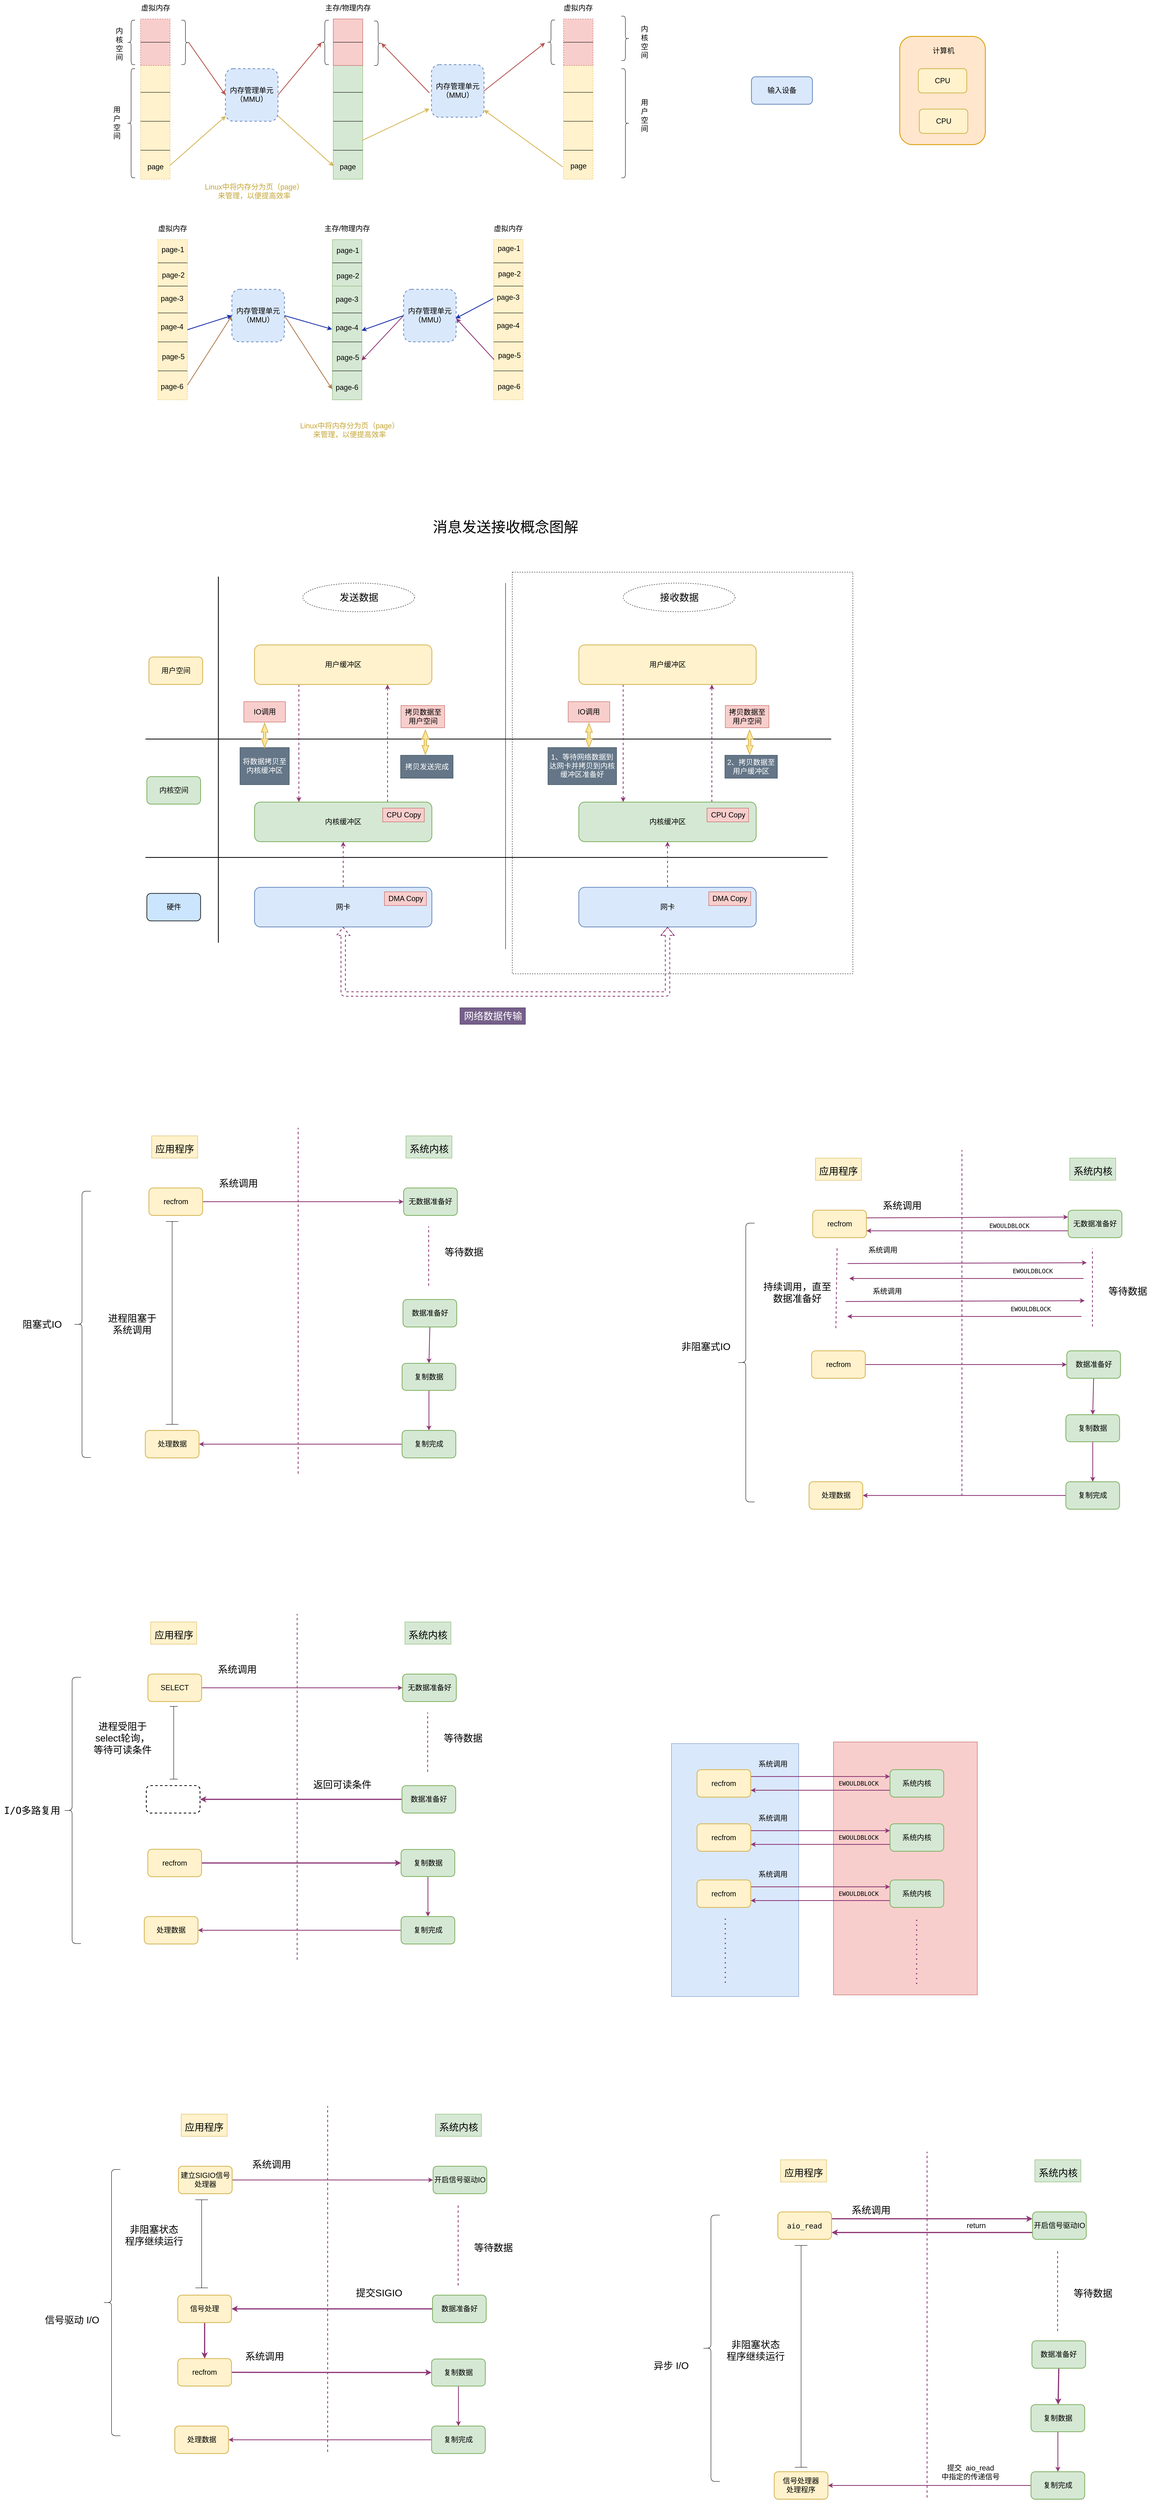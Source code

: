 <mxfile version="20.8.16" type="device"><diagram name="第 1 页" id="i7BSKOHGbvuscCXTED3T"><mxGraphModel dx="6370" dy="4555" grid="0" gridSize="10" guides="1" tooltips="1" connect="1" arrows="1" fold="1" page="0" pageScale="1" pageWidth="1920" pageHeight="1200" math="0" shadow="0"><root><mxCell id="0"/><mxCell id="1" parent="0"/><mxCell id="ACYbzy51SZ2LyXX5i-9D-308" value="" style="rounded=0;whiteSpace=wrap;html=1;fillStyle=auto;strokeColor=#b85450;strokeWidth=1;fontSize=18;fillColor=#f8cecc;" vertex="1" parent="1"><mxGeometry x="2025" y="4441" width="356" height="626" as="geometry"/></mxCell><mxCell id="ACYbzy51SZ2LyXX5i-9D-307" value="" style="rounded=0;whiteSpace=wrap;html=1;fillStyle=auto;strokeColor=#6c8ebf;strokeWidth=1;fontSize=18;fillColor=#dae8fc;" vertex="1" parent="1"><mxGeometry x="1624" y="4445" width="315" height="626" as="geometry"/></mxCell><mxCell id="ACYbzy51SZ2LyXX5i-9D-200" value="" style="rounded=0;whiteSpace=wrap;html=1;dashed=1;fillStyle=auto;strokeWidth=1;fontSize=36;" vertex="1" parent="1"><mxGeometry x="1230" y="1546" width="843" height="994" as="geometry"/></mxCell><mxCell id="ACYbzy51SZ2LyXX5i-9D-30" style="rounded=1;orthogonalLoop=1;jettySize=auto;html=1;fontSize=18;fillColor=#fff2cc;strokeColor=#d6b656;strokeWidth=2;exitX=0.117;exitY=0.986;exitDx=0;exitDy=0;exitPerimeter=0;entryX=0.008;entryY=0.9;entryDx=0;entryDy=0;entryPerimeter=0;" edge="1" parent="1" source="ACYbzy51SZ2LyXX5i-9D-4" target="ACYbzy51SZ2LyXX5i-9D-14"><mxGeometry relative="1" as="geometry"><mxPoint x="547" y="564" as="sourcePoint"/><mxPoint x="523" y="415" as="targetPoint"/></mxGeometry></mxCell><mxCell id="ACYbzy51SZ2LyXX5i-9D-4" value="" style="rounded=0;whiteSpace=wrap;html=1;fillColor=#fff2cc;strokeColor=#d6b656;rotation=-90;dashed=1;" vertex="1" parent="1"><mxGeometry x="203.13" y="393.63" width="286.75" height="73" as="geometry"/></mxCell><mxCell id="ACYbzy51SZ2LyXX5i-9D-5" value="" style="rounded=0;whiteSpace=wrap;html=1;fillColor=#f8cecc;strokeColor=#b85450;rotation=-90;dashed=1;" vertex="1" parent="1"><mxGeometry x="289" y="198" width="115" height="73" as="geometry"/></mxCell><mxCell id="ACYbzy51SZ2LyXX5i-9D-6" value="" style="shape=curlyBracket;whiteSpace=wrap;html=1;rounded=1;labelPosition=left;verticalLabelPosition=middle;align=right;verticalAlign=middle;" vertex="1" parent="1"><mxGeometry x="276.5" y="180" width="20" height="110" as="geometry"/></mxCell><mxCell id="ACYbzy51SZ2LyXX5i-9D-7" value="&lt;font style=&quot;font-size: 18px;&quot;&gt;内&lt;br&gt;核&lt;br&gt;空&lt;br&gt;间&lt;/font&gt;" style="text;html=1;align=center;verticalAlign=middle;resizable=0;points=[];autosize=1;strokeColor=none;fillColor=none;" vertex="1" parent="1"><mxGeometry x="236.5" y="190" width="40" height="100" as="geometry"/></mxCell><mxCell id="ACYbzy51SZ2LyXX5i-9D-8" value="" style="shape=curlyBracket;whiteSpace=wrap;html=1;rounded=1;labelPosition=left;verticalLabelPosition=middle;align=right;verticalAlign=middle;" vertex="1" parent="1"><mxGeometry x="276.5" y="300" width="20" height="270" as="geometry"/></mxCell><mxCell id="ACYbzy51SZ2LyXX5i-9D-9" value="&lt;span style=&quot;font-size: 18px;&quot;&gt;用&lt;br&gt;户&lt;br&gt;空&lt;br&gt;间&lt;/span&gt;" style="text;html=1;align=center;verticalAlign=middle;resizable=0;points=[];autosize=1;strokeColor=none;fillColor=none;" vertex="1" parent="1"><mxGeometry x="231" y="385" width="40" height="100" as="geometry"/></mxCell><mxCell id="ACYbzy51SZ2LyXX5i-9D-10" value="" style="endArrow=none;html=1;rounded=0;fontSize=18;entryX=0.75;entryY=1;entryDx=0;entryDy=0;exitX=0.75;exitY=0;exitDx=0;exitDy=0;" edge="1" parent="1" source="ACYbzy51SZ2LyXX5i-9D-4" target="ACYbzy51SZ2LyXX5i-9D-4"><mxGeometry width="50" height="50" relative="1" as="geometry"><mxPoint x="330" y="410" as="sourcePoint"/><mxPoint x="380" y="360" as="targetPoint"/></mxGeometry></mxCell><mxCell id="ACYbzy51SZ2LyXX5i-9D-11" value="" style="endArrow=none;html=1;rounded=0;fontSize=18;entryX=0.5;entryY=1;entryDx=0;entryDy=0;exitX=0.5;exitY=0;exitDx=0;exitDy=0;" edge="1" parent="1" source="ACYbzy51SZ2LyXX5i-9D-4" target="ACYbzy51SZ2LyXX5i-9D-4"><mxGeometry width="50" height="50" relative="1" as="geometry"><mxPoint x="320" y="352" as="sourcePoint"/><mxPoint x="393" y="352" as="targetPoint"/></mxGeometry></mxCell><mxCell id="ACYbzy51SZ2LyXX5i-9D-12" value="" style="endArrow=none;html=1;rounded=0;fontSize=18;entryX=0.25;entryY=1;entryDx=0;entryDy=0;exitX=0.25;exitY=0;exitDx=0;exitDy=0;" edge="1" parent="1" source="ACYbzy51SZ2LyXX5i-9D-4" target="ACYbzy51SZ2LyXX5i-9D-4"><mxGeometry width="50" height="50" relative="1" as="geometry"><mxPoint x="320" y="407" as="sourcePoint"/><mxPoint x="393" y="407" as="targetPoint"/></mxGeometry></mxCell><mxCell id="ACYbzy51SZ2LyXX5i-9D-31" style="edgeStyle=none;rounded=1;orthogonalLoop=1;jettySize=auto;html=1;exitX=1;exitY=0.9;exitDx=0;exitDy=0;entryX=0.113;entryY=0.015;entryDx=0;entryDy=0;entryPerimeter=0;strokeWidth=2;fontSize=18;fillColor=#fff2cc;strokeColor=#d6b656;exitPerimeter=0;" edge="1" parent="1" source="ACYbzy51SZ2LyXX5i-9D-14" target="ACYbzy51SZ2LyXX5i-9D-17"><mxGeometry relative="1" as="geometry"/></mxCell><mxCell id="ACYbzy51SZ2LyXX5i-9D-46" style="edgeStyle=none;rounded=1;orthogonalLoop=1;jettySize=auto;html=1;exitX=1;exitY=0.5;exitDx=0;exitDy=0;strokeWidth=2;fontSize=18;fillColor=#f8cecc;strokeColor=#b85450;entryX=0.1;entryY=0.5;entryDx=0;entryDy=0;entryPerimeter=0;" edge="1" parent="1" source="ACYbzy51SZ2LyXX5i-9D-14" target="ACYbzy51SZ2LyXX5i-9D-50"><mxGeometry relative="1" as="geometry"/></mxCell><mxCell id="ACYbzy51SZ2LyXX5i-9D-14" value="内存管理单元（MMU）" style="rounded=1;whiteSpace=wrap;html=1;fontSize=18;fillColor=#dae8fc;strokeColor=#6c8ebf;fillStyle=auto;dashed=1;strokeWidth=2;" vertex="1" parent="1"><mxGeometry x="520" y="300" width="130" height="130" as="geometry"/></mxCell><mxCell id="ACYbzy51SZ2LyXX5i-9D-16" value="虚拟内存" style="text;html=1;align=center;verticalAlign=middle;resizable=0;points=[];autosize=1;strokeColor=none;fillColor=none;fontSize=18;" vertex="1" parent="1"><mxGeometry x="296.5" y="130" width="100" height="40" as="geometry"/></mxCell><mxCell id="ACYbzy51SZ2LyXX5i-9D-17" value="" style="rounded=0;whiteSpace=wrap;html=1;fillColor=#d5e8d4;strokeColor=#82b366;rotation=-90;" vertex="1" parent="1"><mxGeometry x="680" y="393.63" width="286.75" height="73" as="geometry"/></mxCell><mxCell id="ACYbzy51SZ2LyXX5i-9D-18" value="" style="rounded=0;whiteSpace=wrap;html=1;fillColor=#f8cecc;strokeColor=#b85450;rotation=-90;" vertex="1" parent="1"><mxGeometry x="765.87" y="198" width="115" height="73" as="geometry"/></mxCell><mxCell id="ACYbzy51SZ2LyXX5i-9D-23" value="" style="endArrow=none;html=1;rounded=0;fontSize=18;entryX=0.75;entryY=1;entryDx=0;entryDy=0;exitX=0.75;exitY=0;exitDx=0;exitDy=0;" edge="1" parent="1" source="ACYbzy51SZ2LyXX5i-9D-17" target="ACYbzy51SZ2LyXX5i-9D-17"><mxGeometry width="50" height="50" relative="1" as="geometry"><mxPoint x="806.87" y="410" as="sourcePoint"/><mxPoint x="856.87" y="360" as="targetPoint"/></mxGeometry></mxCell><mxCell id="ACYbzy51SZ2LyXX5i-9D-24" value="" style="endArrow=none;html=1;rounded=0;fontSize=18;entryX=0.5;entryY=1;entryDx=0;entryDy=0;exitX=0.5;exitY=0;exitDx=0;exitDy=0;" edge="1" parent="1" source="ACYbzy51SZ2LyXX5i-9D-17" target="ACYbzy51SZ2LyXX5i-9D-17"><mxGeometry width="50" height="50" relative="1" as="geometry"><mxPoint x="796.87" y="352" as="sourcePoint"/><mxPoint x="869.87" y="352" as="targetPoint"/></mxGeometry></mxCell><mxCell id="ACYbzy51SZ2LyXX5i-9D-25" value="" style="endArrow=none;html=1;rounded=0;fontSize=18;entryX=0.25;entryY=1;entryDx=0;entryDy=0;exitX=0.25;exitY=0;exitDx=0;exitDy=0;" edge="1" parent="1" source="ACYbzy51SZ2LyXX5i-9D-17" target="ACYbzy51SZ2LyXX5i-9D-17"><mxGeometry width="50" height="50" relative="1" as="geometry"><mxPoint x="796.87" y="407" as="sourcePoint"/><mxPoint x="869.87" y="407" as="targetPoint"/></mxGeometry></mxCell><mxCell id="ACYbzy51SZ2LyXX5i-9D-26" value="主存/物理内存" style="text;html=1;align=center;verticalAlign=middle;resizable=0;points=[];autosize=1;strokeColor=none;fillColor=none;fontSize=18;" vertex="1" parent="1"><mxGeometry x="753.37" y="130" width="140" height="40" as="geometry"/></mxCell><mxCell id="ACYbzy51SZ2LyXX5i-9D-27" value="" style="endArrow=none;html=1;rounded=1;fontSize=18;entryX=0.5;entryY=1;entryDx=0;entryDy=0;exitX=0.5;exitY=0;exitDx=0;exitDy=0;" edge="1" parent="1" source="ACYbzy51SZ2LyXX5i-9D-5" target="ACYbzy51SZ2LyXX5i-9D-5"><mxGeometry width="50" height="50" relative="1" as="geometry"><mxPoint x="310" y="300" as="sourcePoint"/><mxPoint x="360" y="250" as="targetPoint"/></mxGeometry></mxCell><mxCell id="ACYbzy51SZ2LyXX5i-9D-28" value="" style="endArrow=none;html=1;rounded=0;fontSize=18;entryX=0.5;entryY=1;entryDx=0;entryDy=0;exitX=0.5;exitY=0;exitDx=0;exitDy=0;" edge="1" parent="1" source="ACYbzy51SZ2LyXX5i-9D-18" target="ACYbzy51SZ2LyXX5i-9D-18"><mxGeometry width="50" height="50" relative="1" as="geometry"><mxPoint x="796.875" y="368.443" as="sourcePoint"/><mxPoint x="869.875" y="368.443" as="targetPoint"/></mxGeometry></mxCell><mxCell id="ACYbzy51SZ2LyXX5i-9D-32" style="rounded=1;orthogonalLoop=1;jettySize=auto;html=1;entryX=1;entryY=0.862;entryDx=0;entryDy=0;fontSize=18;fillColor=#fff2cc;strokeColor=#d6b656;strokeWidth=2;entryPerimeter=0;exitX=0.106;exitY=-0.026;exitDx=0;exitDy=0;exitPerimeter=0;" edge="1" parent="1" source="ACYbzy51SZ2LyXX5i-9D-33" target="ACYbzy51SZ2LyXX5i-9D-42"><mxGeometry relative="1" as="geometry"><mxPoint x="1350" y="540" as="sourcePoint"/></mxGeometry></mxCell><mxCell id="ACYbzy51SZ2LyXX5i-9D-33" value="" style="rounded=0;whiteSpace=wrap;html=1;fillColor=#fff2cc;strokeColor=#d6b656;rotation=-90;dashed=1;" vertex="1" parent="1"><mxGeometry x="1250" y="393.63" width="286.75" height="73" as="geometry"/></mxCell><mxCell id="ACYbzy51SZ2LyXX5i-9D-34" value="" style="rounded=0;whiteSpace=wrap;html=1;fillColor=#f8cecc;strokeColor=#b85450;rotation=-90;dashed=1;" vertex="1" parent="1"><mxGeometry x="1335.87" y="198" width="115" height="73" as="geometry"/></mxCell><mxCell id="ACYbzy51SZ2LyXX5i-9D-35" value="" style="shape=curlyBracket;whiteSpace=wrap;html=1;rounded=1;labelPosition=left;verticalLabelPosition=middle;align=right;verticalAlign=middle;size=0.5;rotation=-180;" vertex="1" parent="1"><mxGeometry x="1500" y="170" width="20" height="110" as="geometry"/></mxCell><mxCell id="ACYbzy51SZ2LyXX5i-9D-36" value="&lt;font style=&quot;font-size: 18px;&quot;&gt;内&lt;br&gt;核&lt;br&gt;空&lt;br&gt;间&lt;/font&gt;" style="text;html=1;align=center;verticalAlign=middle;resizable=0;points=[];autosize=1;strokeColor=none;fillColor=none;" vertex="1" parent="1"><mxGeometry x="1536.75" y="185" width="40" height="100" as="geometry"/></mxCell><mxCell id="ACYbzy51SZ2LyXX5i-9D-37" value="" style="shape=curlyBracket;whiteSpace=wrap;html=1;rounded=1;labelPosition=left;verticalLabelPosition=middle;align=right;verticalAlign=middle;rotation=-180;" vertex="1" parent="1"><mxGeometry x="1500" y="300" width="20" height="270" as="geometry"/></mxCell><mxCell id="ACYbzy51SZ2LyXX5i-9D-38" value="&lt;span style=&quot;font-size: 18px;&quot;&gt;用&lt;br&gt;户&lt;br&gt;空&lt;br&gt;间&lt;/span&gt;" style="text;html=1;align=center;verticalAlign=middle;resizable=0;points=[];autosize=1;strokeColor=none;fillColor=none;" vertex="1" parent="1"><mxGeometry x="1536.75" y="366.63" width="40" height="100" as="geometry"/></mxCell><mxCell id="ACYbzy51SZ2LyXX5i-9D-39" value="" style="endArrow=none;html=1;rounded=0;fontSize=18;entryX=0.75;entryY=1;entryDx=0;entryDy=0;exitX=0.75;exitY=0;exitDx=0;exitDy=0;" edge="1" parent="1" source="ACYbzy51SZ2LyXX5i-9D-33" target="ACYbzy51SZ2LyXX5i-9D-33"><mxGeometry width="50" height="50" relative="1" as="geometry"><mxPoint x="1376.87" y="410" as="sourcePoint"/><mxPoint x="1426.87" y="360" as="targetPoint"/></mxGeometry></mxCell><mxCell id="ACYbzy51SZ2LyXX5i-9D-40" value="" style="endArrow=none;html=1;rounded=0;fontSize=18;entryX=0.5;entryY=1;entryDx=0;entryDy=0;exitX=0.5;exitY=0;exitDx=0;exitDy=0;" edge="1" parent="1" source="ACYbzy51SZ2LyXX5i-9D-33" target="ACYbzy51SZ2LyXX5i-9D-33"><mxGeometry width="50" height="50" relative="1" as="geometry"><mxPoint x="1366.87" y="352" as="sourcePoint"/><mxPoint x="1439.87" y="352" as="targetPoint"/></mxGeometry></mxCell><mxCell id="ACYbzy51SZ2LyXX5i-9D-41" value="" style="endArrow=none;html=1;rounded=0;fontSize=18;entryX=0.25;entryY=1;entryDx=0;entryDy=0;exitX=0.25;exitY=0;exitDx=0;exitDy=0;" edge="1" parent="1" source="ACYbzy51SZ2LyXX5i-9D-33" target="ACYbzy51SZ2LyXX5i-9D-33"><mxGeometry width="50" height="50" relative="1" as="geometry"><mxPoint x="1366.87" y="407" as="sourcePoint"/><mxPoint x="1439.87" y="407" as="targetPoint"/></mxGeometry></mxCell><mxCell id="ACYbzy51SZ2LyXX5i-9D-42" value="内存管理单元（MMU）" style="rounded=1;whiteSpace=wrap;html=1;fontSize=18;fillColor=#dae8fc;strokeColor=#6c8ebf;fillStyle=auto;dashed=1;strokeWidth=2;" vertex="1" parent="1"><mxGeometry x="1030" y="290" width="130" height="130" as="geometry"/></mxCell><mxCell id="ACYbzy51SZ2LyXX5i-9D-43" value="虚拟内存" style="text;html=1;align=center;verticalAlign=middle;resizable=0;points=[];autosize=1;strokeColor=none;fillColor=none;fontSize=18;" vertex="1" parent="1"><mxGeometry x="1343.37" y="130" width="100" height="40" as="geometry"/></mxCell><mxCell id="ACYbzy51SZ2LyXX5i-9D-44" value="" style="endArrow=none;html=1;rounded=1;fontSize=18;entryX=0.5;entryY=1;entryDx=0;entryDy=0;exitX=0.5;exitY=0;exitDx=0;exitDy=0;" edge="1" parent="1" source="ACYbzy51SZ2LyXX5i-9D-34" target="ACYbzy51SZ2LyXX5i-9D-34"><mxGeometry width="50" height="50" relative="1" as="geometry"><mxPoint x="1356.87" y="300" as="sourcePoint"/><mxPoint x="1406.87" y="250" as="targetPoint"/></mxGeometry></mxCell><mxCell id="ACYbzy51SZ2LyXX5i-9D-49" style="edgeStyle=none;rounded=1;orthogonalLoop=1;jettySize=auto;html=1;exitX=0.1;exitY=0.5;exitDx=0;exitDy=0;exitPerimeter=0;entryX=0;entryY=0.5;entryDx=0;entryDy=0;strokeWidth=2;fontSize=18;fillColor=#f8cecc;strokeColor=#b85450;" edge="1" parent="1" source="ACYbzy51SZ2LyXX5i-9D-48" target="ACYbzy51SZ2LyXX5i-9D-14"><mxGeometry relative="1" as="geometry"/></mxCell><mxCell id="ACYbzy51SZ2LyXX5i-9D-48" value="" style="shape=curlyBracket;whiteSpace=wrap;html=1;rounded=1;labelPosition=left;verticalLabelPosition=middle;align=right;verticalAlign=middle;size=0.5;rotation=-180;" vertex="1" parent="1"><mxGeometry x="411" y="180" width="20" height="110" as="geometry"/></mxCell><mxCell id="ACYbzy51SZ2LyXX5i-9D-50" value="" style="shape=curlyBracket;whiteSpace=wrap;html=1;rounded=1;labelPosition=left;verticalLabelPosition=middle;align=right;verticalAlign=middle;" vertex="1" parent="1"><mxGeometry x="756" y="180" width="20" height="110" as="geometry"/></mxCell><mxCell id="ACYbzy51SZ2LyXX5i-9D-52" value="page" style="text;html=1;strokeColor=none;fillColor=none;align=center;verticalAlign=middle;whiteSpace=wrap;rounded=0;fontSize=18;" vertex="1" parent="1"><mxGeometry x="793" y="528" width="60" height="30" as="geometry"/></mxCell><mxCell id="ACYbzy51SZ2LyXX5i-9D-54" value="page" style="text;html=1;strokeColor=none;fillColor=none;align=center;verticalAlign=middle;whiteSpace=wrap;rounded=0;fontSize=18;" vertex="1" parent="1"><mxGeometry x="316.5" y="528" width="60" height="30" as="geometry"/></mxCell><mxCell id="ACYbzy51SZ2LyXX5i-9D-55" value="Linux中将内存分为页（page）&lt;br&gt;来管理，以便提高效率" style="text;html=1;strokeColor=none;fillColor=none;align=center;verticalAlign=middle;whiteSpace=wrap;rounded=0;fontSize=18;fontColor=#c4a536;" vertex="1" parent="1"><mxGeometry x="452" y="585" width="279" height="38" as="geometry"/></mxCell><mxCell id="ACYbzy51SZ2LyXX5i-9D-57" value="" style="rounded=0;whiteSpace=wrap;html=1;fillColor=#fff2cc;strokeColor=#d6b656;rotation=-90;dashed=1;" vertex="1" parent="1"><mxGeometry x="246" y="939.63" width="286.75" height="73" as="geometry"/></mxCell><mxCell id="ACYbzy51SZ2LyXX5i-9D-58" value="" style="rounded=0;whiteSpace=wrap;html=1;fillColor=#fff2cc;strokeColor=#d6b656;rotation=-90;dashed=1;" vertex="1" parent="1"><mxGeometry x="331.87" y="744" width="115" height="73" as="geometry"/></mxCell><mxCell id="ACYbzy51SZ2LyXX5i-9D-63" value="" style="endArrow=none;html=1;rounded=0;fontSize=18;entryX=0.75;entryY=1;entryDx=0;entryDy=0;exitX=0.75;exitY=0;exitDx=0;exitDy=0;" edge="1" parent="1" source="ACYbzy51SZ2LyXX5i-9D-57" target="ACYbzy51SZ2LyXX5i-9D-57"><mxGeometry width="50" height="50" relative="1" as="geometry"><mxPoint x="372.87" y="956" as="sourcePoint"/><mxPoint x="422.87" y="906" as="targetPoint"/></mxGeometry></mxCell><mxCell id="ACYbzy51SZ2LyXX5i-9D-64" value="" style="endArrow=none;html=1;rounded=0;fontSize=18;entryX=0.5;entryY=1;entryDx=0;entryDy=0;exitX=0.5;exitY=0;exitDx=0;exitDy=0;" edge="1" parent="1" source="ACYbzy51SZ2LyXX5i-9D-57" target="ACYbzy51SZ2LyXX5i-9D-57"><mxGeometry width="50" height="50" relative="1" as="geometry"><mxPoint x="362.87" y="898" as="sourcePoint"/><mxPoint x="435.87" y="898" as="targetPoint"/></mxGeometry></mxCell><mxCell id="ACYbzy51SZ2LyXX5i-9D-65" value="" style="endArrow=none;html=1;rounded=0;fontSize=18;entryX=0.25;entryY=1;entryDx=0;entryDy=0;exitX=0.25;exitY=0;exitDx=0;exitDy=0;" edge="1" parent="1" source="ACYbzy51SZ2LyXX5i-9D-57" target="ACYbzy51SZ2LyXX5i-9D-57"><mxGeometry width="50" height="50" relative="1" as="geometry"><mxPoint x="362.87" y="953" as="sourcePoint"/><mxPoint x="435.87" y="953" as="targetPoint"/></mxGeometry></mxCell><mxCell id="ACYbzy51SZ2LyXX5i-9D-125" style="edgeStyle=none;rounded=1;orthogonalLoop=1;jettySize=auto;html=1;exitX=1;exitY=0.5;exitDx=0;exitDy=0;entryX=0.092;entryY=-0.01;entryDx=0;entryDy=0;entryPerimeter=0;strokeWidth=2;fontSize=18;fontColor=#c4a536;strokeColor=#af7e50;" edge="1" parent="1" source="ACYbzy51SZ2LyXX5i-9D-68" target="ACYbzy51SZ2LyXX5i-9D-70"><mxGeometry relative="1" as="geometry"/></mxCell><mxCell id="ACYbzy51SZ2LyXX5i-9D-127" style="edgeStyle=none;rounded=1;orthogonalLoop=1;jettySize=auto;html=1;exitX=1;exitY=0.5;exitDx=0;exitDy=0;entryX=0.609;entryY=-0.01;entryDx=0;entryDy=0;entryPerimeter=0;strokeWidth=2;fontSize=18;fontColor=#c4a536;strokeColor=#1931a9;" edge="1" parent="1" source="ACYbzy51SZ2LyXX5i-9D-68" target="ACYbzy51SZ2LyXX5i-9D-70"><mxGeometry relative="1" as="geometry"/></mxCell><mxCell id="ACYbzy51SZ2LyXX5i-9D-68" value="内存管理单元（MMU）" style="rounded=1;whiteSpace=wrap;html=1;fontSize=18;fillColor=#dae8fc;strokeColor=#6c8ebf;fillStyle=auto;dashed=1;strokeWidth=2;" vertex="1" parent="1"><mxGeometry x="536" y="846" width="130" height="130" as="geometry"/></mxCell><mxCell id="ACYbzy51SZ2LyXX5i-9D-69" value="虚拟内存" style="text;html=1;align=center;verticalAlign=middle;resizable=0;points=[];autosize=1;strokeColor=none;fillColor=none;fontSize=18;" vertex="1" parent="1"><mxGeometry x="339.37" y="676" width="100" height="40" as="geometry"/></mxCell><mxCell id="ACYbzy51SZ2LyXX5i-9D-70" value="" style="rounded=0;whiteSpace=wrap;html=1;fillColor=#d5e8d4;strokeColor=#82b366;rotation=-90;" vertex="1" parent="1"><mxGeometry x="677.87" y="939.63" width="286.75" height="73" as="geometry"/></mxCell><mxCell id="ACYbzy51SZ2LyXX5i-9D-71" value="" style="rounded=0;whiteSpace=wrap;html=1;fillColor=#d5e8d4;strokeColor=#82b366;rotation=-90;" vertex="1" parent="1"><mxGeometry x="763.74" y="744" width="115" height="73" as="geometry"/></mxCell><mxCell id="ACYbzy51SZ2LyXX5i-9D-72" value="" style="endArrow=none;html=1;rounded=0;fontSize=18;entryX=0.75;entryY=1;entryDx=0;entryDy=0;exitX=0.75;exitY=0;exitDx=0;exitDy=0;" edge="1" parent="1" source="ACYbzy51SZ2LyXX5i-9D-70" target="ACYbzy51SZ2LyXX5i-9D-70"><mxGeometry width="50" height="50" relative="1" as="geometry"><mxPoint x="804.74" y="956" as="sourcePoint"/><mxPoint x="854.74" y="906" as="targetPoint"/></mxGeometry></mxCell><mxCell id="ACYbzy51SZ2LyXX5i-9D-73" value="" style="endArrow=none;html=1;rounded=0;fontSize=18;entryX=0.5;entryY=1;entryDx=0;entryDy=0;exitX=0.5;exitY=0;exitDx=0;exitDy=0;" edge="1" parent="1" source="ACYbzy51SZ2LyXX5i-9D-70" target="ACYbzy51SZ2LyXX5i-9D-70"><mxGeometry width="50" height="50" relative="1" as="geometry"><mxPoint x="794.74" y="898" as="sourcePoint"/><mxPoint x="867.74" y="898" as="targetPoint"/></mxGeometry></mxCell><mxCell id="ACYbzy51SZ2LyXX5i-9D-74" value="" style="endArrow=none;html=1;rounded=0;fontSize=18;entryX=0.25;entryY=1;entryDx=0;entryDy=0;exitX=0.25;exitY=0;exitDx=0;exitDy=0;" edge="1" parent="1" source="ACYbzy51SZ2LyXX5i-9D-70" target="ACYbzy51SZ2LyXX5i-9D-70"><mxGeometry width="50" height="50" relative="1" as="geometry"><mxPoint x="794.74" y="953" as="sourcePoint"/><mxPoint x="867.74" y="953" as="targetPoint"/></mxGeometry></mxCell><mxCell id="ACYbzy51SZ2LyXX5i-9D-75" value="主存/物理内存" style="text;html=1;align=center;verticalAlign=middle;resizable=0;points=[];autosize=1;strokeColor=none;fillColor=none;fontSize=18;" vertex="1" parent="1"><mxGeometry x="751.24" y="676" width="140" height="40" as="geometry"/></mxCell><mxCell id="ACYbzy51SZ2LyXX5i-9D-76" value="" style="endArrow=none;html=1;rounded=1;fontSize=18;entryX=0.5;entryY=1;entryDx=0;entryDy=0;exitX=0.5;exitY=0;exitDx=0;exitDy=0;" edge="1" parent="1" source="ACYbzy51SZ2LyXX5i-9D-58" target="ACYbzy51SZ2LyXX5i-9D-58"><mxGeometry width="50" height="50" relative="1" as="geometry"><mxPoint x="352.87" y="846" as="sourcePoint"/><mxPoint x="402.87" y="796" as="targetPoint"/></mxGeometry></mxCell><mxCell id="ACYbzy51SZ2LyXX5i-9D-77" value="" style="endArrow=none;html=1;rounded=0;fontSize=18;entryX=0.5;entryY=1;entryDx=0;entryDy=0;exitX=0.5;exitY=0;exitDx=0;exitDy=0;" edge="1" parent="1" source="ACYbzy51SZ2LyXX5i-9D-71" target="ACYbzy51SZ2LyXX5i-9D-71"><mxGeometry width="50" height="50" relative="1" as="geometry"><mxPoint x="794.745" y="914.443" as="sourcePoint"/><mxPoint x="867.745" y="914.443" as="targetPoint"/></mxGeometry></mxCell><mxCell id="ACYbzy51SZ2LyXX5i-9D-81" value="page-6" style="text;html=1;strokeColor=none;fillColor=none;align=center;verticalAlign=middle;whiteSpace=wrap;rounded=0;fontSize=18;" vertex="1" parent="1"><mxGeometry x="790.87" y="1074" width="60" height="30" as="geometry"/></mxCell><mxCell id="ACYbzy51SZ2LyXX5i-9D-83" value="Linux中将内存分为页（page）&lt;br&gt;来管理，以便提高效率" style="text;html=1;strokeColor=none;fillColor=none;align=center;verticalAlign=middle;whiteSpace=wrap;rounded=0;fontSize=18;fontColor=#c4a536;" vertex="1" parent="1"><mxGeometry x="687.75" y="1176" width="279" height="38" as="geometry"/></mxCell><mxCell id="ACYbzy51SZ2LyXX5i-9D-84" value="" style="rounded=0;whiteSpace=wrap;html=1;fillColor=#fff2cc;strokeColor=#d6b656;rotation=-90;dashed=1;" vertex="1" parent="1"><mxGeometry x="1077" y="939.63" width="286.75" height="73" as="geometry"/></mxCell><mxCell id="ACYbzy51SZ2LyXX5i-9D-85" value="" style="rounded=0;whiteSpace=wrap;html=1;fillColor=#fff2cc;strokeColor=#d6b656;rotation=-90;dashed=1;" vertex="1" parent="1"><mxGeometry x="1162.87" y="744" width="115" height="73" as="geometry"/></mxCell><mxCell id="ACYbzy51SZ2LyXX5i-9D-86" value="" style="endArrow=none;html=1;rounded=0;fontSize=18;entryX=0.75;entryY=1;entryDx=0;entryDy=0;exitX=0.75;exitY=0;exitDx=0;exitDy=0;" edge="1" parent="1" source="ACYbzy51SZ2LyXX5i-9D-84" target="ACYbzy51SZ2LyXX5i-9D-84"><mxGeometry width="50" height="50" relative="1" as="geometry"><mxPoint x="1203.87" y="956" as="sourcePoint"/><mxPoint x="1253.87" y="906" as="targetPoint"/></mxGeometry></mxCell><mxCell id="ACYbzy51SZ2LyXX5i-9D-87" value="" style="endArrow=none;html=1;rounded=0;fontSize=18;entryX=0.5;entryY=1;entryDx=0;entryDy=0;exitX=0.5;exitY=0;exitDx=0;exitDy=0;" edge="1" parent="1" source="ACYbzy51SZ2LyXX5i-9D-84" target="ACYbzy51SZ2LyXX5i-9D-84"><mxGeometry width="50" height="50" relative="1" as="geometry"><mxPoint x="1193.87" y="898" as="sourcePoint"/><mxPoint x="1266.87" y="898" as="targetPoint"/></mxGeometry></mxCell><mxCell id="ACYbzy51SZ2LyXX5i-9D-88" value="" style="endArrow=none;html=1;rounded=0;fontSize=18;entryX=0.25;entryY=1;entryDx=0;entryDy=0;exitX=0.25;exitY=0;exitDx=0;exitDy=0;" edge="1" parent="1" source="ACYbzy51SZ2LyXX5i-9D-84" target="ACYbzy51SZ2LyXX5i-9D-84"><mxGeometry width="50" height="50" relative="1" as="geometry"><mxPoint x="1193.87" y="953" as="sourcePoint"/><mxPoint x="1266.87" y="953" as="targetPoint"/></mxGeometry></mxCell><mxCell id="ACYbzy51SZ2LyXX5i-9D-89" value="虚拟内存" style="text;html=1;align=center;verticalAlign=middle;resizable=0;points=[];autosize=1;strokeColor=none;fillColor=none;fontSize=18;" vertex="1" parent="1"><mxGeometry x="1170.37" y="676" width="100" height="40" as="geometry"/></mxCell><mxCell id="ACYbzy51SZ2LyXX5i-9D-90" value="" style="endArrow=none;html=1;rounded=1;fontSize=18;entryX=0.5;entryY=1;entryDx=0;entryDy=0;exitX=0.5;exitY=0;exitDx=0;exitDy=0;" edge="1" parent="1" source="ACYbzy51SZ2LyXX5i-9D-85" target="ACYbzy51SZ2LyXX5i-9D-85"><mxGeometry width="50" height="50" relative="1" as="geometry"><mxPoint x="1183.87" y="846" as="sourcePoint"/><mxPoint x="1233.87" y="796" as="targetPoint"/></mxGeometry></mxCell><mxCell id="ACYbzy51SZ2LyXX5i-9D-128" style="edgeStyle=none;rounded=1;orthogonalLoop=1;jettySize=auto;html=1;exitX=0.347;exitY=0.015;exitDx=0;exitDy=0;strokeColor=#8e3977;strokeWidth=2;fontSize=18;fontColor=#c4a536;exitPerimeter=0;entryX=1;entryY=0.554;entryDx=0;entryDy=0;entryPerimeter=0;" edge="1" parent="1" source="ACYbzy51SZ2LyXX5i-9D-84" target="ACYbzy51SZ2LyXX5i-9D-92"><mxGeometry relative="1" as="geometry"><mxPoint x="1125" y="939" as="targetPoint"/></mxGeometry></mxCell><mxCell id="ACYbzy51SZ2LyXX5i-9D-129" style="edgeStyle=none;rounded=1;orthogonalLoop=1;jettySize=auto;html=1;exitX=0;exitY=0.5;exitDx=0;exitDy=0;entryX=0.34;entryY=0.99;entryDx=0;entryDy=0;entryPerimeter=0;strokeColor=#8e3977;strokeWidth=2;fontSize=18;fontColor=#c4a536;" edge="1" parent="1" source="ACYbzy51SZ2LyXX5i-9D-92" target="ACYbzy51SZ2LyXX5i-9D-70"><mxGeometry relative="1" as="geometry"/></mxCell><mxCell id="ACYbzy51SZ2LyXX5i-9D-131" style="edgeStyle=none;rounded=1;orthogonalLoop=1;jettySize=auto;html=1;exitX=0;exitY=0.5;exitDx=0;exitDy=0;entryX=0.598;entryY=0.99;entryDx=0;entryDy=0;entryPerimeter=0;strokeColor=#1931a9;strokeWidth=2;fontSize=18;fontColor=#c4a536;" edge="1" parent="1" source="ACYbzy51SZ2LyXX5i-9D-92" target="ACYbzy51SZ2LyXX5i-9D-70"><mxGeometry relative="1" as="geometry"/></mxCell><mxCell id="ACYbzy51SZ2LyXX5i-9D-92" value="内存管理单元（MMU）" style="rounded=1;whiteSpace=wrap;html=1;fontSize=18;fillColor=#dae8fc;strokeColor=#6c8ebf;fillStyle=auto;dashed=1;strokeWidth=2;" vertex="1" parent="1"><mxGeometry x="961" y="846" width="130" height="130" as="geometry"/></mxCell><mxCell id="ACYbzy51SZ2LyXX5i-9D-94" value="" style="endArrow=none;html=1;rounded=0;fontSize=18;entryX=0;entryY=1;entryDx=0;entryDy=0;exitX=0;exitY=0;exitDx=0;exitDy=0;" edge="1" parent="1" source="ACYbzy51SZ2LyXX5i-9D-85" target="ACYbzy51SZ2LyXX5i-9D-85"><mxGeometry width="50" height="50" relative="1" as="geometry"><mxPoint x="1193.875" y="914.443" as="sourcePoint"/><mxPoint x="1266.875" y="914.443" as="targetPoint"/><Array as="points"/></mxGeometry></mxCell><mxCell id="ACYbzy51SZ2LyXX5i-9D-95" value="" style="endArrow=none;html=1;rounded=1;fontSize=18;entryX=0;entryY=1;entryDx=0;entryDy=0;exitX=0;exitY=0;exitDx=0;exitDy=0;" edge="1" parent="1" source="ACYbzy51SZ2LyXX5i-9D-58" target="ACYbzy51SZ2LyXX5i-9D-58"><mxGeometry width="50" height="50" relative="1" as="geometry"><mxPoint x="362.87" y="790.5" as="sourcePoint"/><mxPoint x="435.87" y="790.5" as="targetPoint"/></mxGeometry></mxCell><mxCell id="ACYbzy51SZ2LyXX5i-9D-97" value="page-1" style="text;html=1;strokeColor=none;fillColor=none;align=center;verticalAlign=middle;whiteSpace=wrap;rounded=0;fontSize=18;" vertex="1" parent="1"><mxGeometry x="793" y="735" width="60" height="30" as="geometry"/></mxCell><mxCell id="ACYbzy51SZ2LyXX5i-9D-98" value="page-2" style="text;html=1;strokeColor=none;fillColor=none;align=center;verticalAlign=middle;whiteSpace=wrap;rounded=0;fontSize=18;" vertex="1" parent="1"><mxGeometry x="793.38" y="798" width="60" height="30" as="geometry"/></mxCell><mxCell id="ACYbzy51SZ2LyXX5i-9D-100" value="page-3" style="text;html=1;strokeColor=none;fillColor=none;align=center;verticalAlign=middle;whiteSpace=wrap;rounded=0;fontSize=18;" vertex="1" parent="1"><mxGeometry x="791" y="856" width="60" height="30" as="geometry"/></mxCell><mxCell id="ACYbzy51SZ2LyXX5i-9D-101" value="page-4" style="text;html=1;strokeColor=none;fillColor=none;align=center;verticalAlign=middle;whiteSpace=wrap;rounded=0;fontSize=18;" vertex="1" parent="1"><mxGeometry x="791" y="926" width="60" height="30" as="geometry"/></mxCell><mxCell id="ACYbzy51SZ2LyXX5i-9D-102" value="page-5" style="text;html=1;strokeColor=none;fillColor=none;align=center;verticalAlign=middle;whiteSpace=wrap;rounded=0;fontSize=18;" vertex="1" parent="1"><mxGeometry x="793.38" y="1000" width="60" height="30" as="geometry"/></mxCell><mxCell id="ACYbzy51SZ2LyXX5i-9D-108" value="page-6" style="text;html=1;strokeColor=none;fillColor=none;align=center;verticalAlign=middle;whiteSpace=wrap;rounded=0;fontSize=18;" vertex="1" parent="1"><mxGeometry x="1192.13" y="1072" width="60" height="30" as="geometry"/></mxCell><mxCell id="ACYbzy51SZ2LyXX5i-9D-109" value="page-1" style="text;html=1;strokeColor=none;fillColor=none;align=center;verticalAlign=middle;whiteSpace=wrap;rounded=0;fontSize=18;" vertex="1" parent="1"><mxGeometry x="1192.13" y="730" width="60" height="30" as="geometry"/></mxCell><mxCell id="ACYbzy51SZ2LyXX5i-9D-110" value="page-2" style="text;html=1;strokeColor=none;fillColor=none;align=center;verticalAlign=middle;whiteSpace=wrap;rounded=0;fontSize=18;" vertex="1" parent="1"><mxGeometry x="1192.51" y="793" width="60" height="30" as="geometry"/></mxCell><mxCell id="ACYbzy51SZ2LyXX5i-9D-111" value="page-3" style="text;html=1;strokeColor=none;fillColor=none;align=center;verticalAlign=middle;whiteSpace=wrap;rounded=0;fontSize=18;" vertex="1" parent="1"><mxGeometry x="1190.13" y="851" width="60" height="30" as="geometry"/></mxCell><mxCell id="ACYbzy51SZ2LyXX5i-9D-112" value="page-4" style="text;html=1;strokeColor=none;fillColor=none;align=center;verticalAlign=middle;whiteSpace=wrap;rounded=0;fontSize=18;" vertex="1" parent="1"><mxGeometry x="1190.13" y="921" width="60" height="30" as="geometry"/></mxCell><mxCell id="ACYbzy51SZ2LyXX5i-9D-113" value="page-5" style="text;html=1;strokeColor=none;fillColor=none;align=center;verticalAlign=middle;whiteSpace=wrap;rounded=0;fontSize=18;" vertex="1" parent="1"><mxGeometry x="1192.51" y="995" width="60" height="30" as="geometry"/></mxCell><mxCell id="ACYbzy51SZ2LyXX5i-9D-124" style="edgeStyle=none;rounded=1;orthogonalLoop=1;jettySize=auto;html=1;entryX=0;entryY=0.5;entryDx=0;entryDy=0;strokeWidth=2;fontSize=18;fontColor=#c4a536;fillColor=#ffcccc;strokeColor=#af7e50;" edge="1" parent="1" target="ACYbzy51SZ2LyXX5i-9D-68"><mxGeometry relative="1" as="geometry"><mxPoint x="426" y="1083" as="sourcePoint"/></mxGeometry></mxCell><mxCell id="ACYbzy51SZ2LyXX5i-9D-118" value="page-6" style="text;html=1;strokeColor=none;fillColor=none;align=center;verticalAlign=middle;whiteSpace=wrap;rounded=0;fontSize=18;" vertex="1" parent="1"><mxGeometry x="358.12" y="1072" width="60" height="30" as="geometry"/></mxCell><mxCell id="ACYbzy51SZ2LyXX5i-9D-119" value="page-1" style="text;html=1;strokeColor=none;fillColor=none;align=center;verticalAlign=middle;whiteSpace=wrap;rounded=0;fontSize=18;" vertex="1" parent="1"><mxGeometry x="360.25" y="733" width="60" height="30" as="geometry"/></mxCell><mxCell id="ACYbzy51SZ2LyXX5i-9D-120" value="page-2" style="text;html=1;strokeColor=none;fillColor=none;align=center;verticalAlign=middle;whiteSpace=wrap;rounded=0;fontSize=18;" vertex="1" parent="1"><mxGeometry x="360.63" y="796" width="60" height="30" as="geometry"/></mxCell><mxCell id="ACYbzy51SZ2LyXX5i-9D-121" value="page-3" style="text;html=1;strokeColor=none;fillColor=none;align=center;verticalAlign=middle;whiteSpace=wrap;rounded=0;fontSize=18;" vertex="1" parent="1"><mxGeometry x="358.25" y="854" width="60" height="30" as="geometry"/></mxCell><mxCell id="ACYbzy51SZ2LyXX5i-9D-126" style="edgeStyle=none;rounded=1;orthogonalLoop=1;jettySize=auto;html=1;entryX=0;entryY=0.5;entryDx=0;entryDy=0;strokeWidth=2;fontSize=18;fontColor=#c4a536;strokeColor=#1931a9;" edge="1" parent="1" target="ACYbzy51SZ2LyXX5i-9D-68"><mxGeometry relative="1" as="geometry"><mxPoint x="426" y="946" as="sourcePoint"/></mxGeometry></mxCell><mxCell id="ACYbzy51SZ2LyXX5i-9D-122" value="page-4" style="text;html=1;strokeColor=none;fillColor=none;align=center;verticalAlign=middle;whiteSpace=wrap;rounded=0;fontSize=18;" vertex="1" parent="1"><mxGeometry x="358.25" y="924" width="60" height="30" as="geometry"/></mxCell><mxCell id="ACYbzy51SZ2LyXX5i-9D-123" value="page-5" style="text;html=1;strokeColor=none;fillColor=none;align=center;verticalAlign=middle;whiteSpace=wrap;rounded=0;fontSize=18;" vertex="1" parent="1"><mxGeometry x="360.63" y="998" width="60" height="30" as="geometry"/></mxCell><mxCell id="ACYbzy51SZ2LyXX5i-9D-130" style="edgeStyle=none;rounded=1;orthogonalLoop=1;jettySize=auto;html=1;exitX=0.874;exitY=-0.012;exitDx=0;exitDy=0;strokeColor=#1931a9;strokeWidth=2;fontSize=18;fontColor=#c4a536;exitPerimeter=0;entryX=0.992;entryY=0.554;entryDx=0;entryDy=0;entryPerimeter=0;" edge="1" parent="1" source="ACYbzy51SZ2LyXX5i-9D-84" target="ACYbzy51SZ2LyXX5i-9D-92"><mxGeometry relative="1" as="geometry"><mxPoint x="1184.97" y="1088.983" as="sourcePoint"/><mxPoint x="1091" y="987" as="targetPoint"/></mxGeometry></mxCell><mxCell id="ACYbzy51SZ2LyXX5i-9D-132" style="rounded=1;orthogonalLoop=1;jettySize=auto;html=1;fontSize=18;fillColor=#fff2cc;strokeColor=#d6b656;strokeWidth=2;exitX=0.334;exitY=0.974;exitDx=0;exitDy=0;exitPerimeter=0;" edge="1" parent="1" source="ACYbzy51SZ2LyXX5i-9D-17"><mxGeometry relative="1" as="geometry"><mxPoint x="1364.977" y="553.11" as="sourcePoint"/><mxPoint x="1025" y="399" as="targetPoint"/></mxGeometry></mxCell><mxCell id="ACYbzy51SZ2LyXX5i-9D-133" style="edgeStyle=none;rounded=1;orthogonalLoop=1;jettySize=auto;html=1;strokeWidth=2;fontSize=18;fillColor=#f8cecc;strokeColor=#b85450;entryX=0.1;entryY=0.5;entryDx=0;entryDy=0;entryPerimeter=0;" edge="1" parent="1" target="ACYbzy51SZ2LyXX5i-9D-134"><mxGeometry relative="1" as="geometry"><mxPoint x="1025" y="360" as="sourcePoint"/><mxPoint x="947" y="252" as="targetPoint"/></mxGeometry></mxCell><mxCell id="ACYbzy51SZ2LyXX5i-9D-134" value="" style="shape=curlyBracket;whiteSpace=wrap;html=1;rounded=1;labelPosition=left;verticalLabelPosition=middle;align=right;verticalAlign=middle;size=0.5;rotation=-180;" vertex="1" parent="1"><mxGeometry x="888" y="182" width="20" height="110" as="geometry"/></mxCell><mxCell id="ACYbzy51SZ2LyXX5i-9D-135" value="" style="shape=curlyBracket;whiteSpace=wrap;html=1;rounded=1;labelPosition=left;verticalLabelPosition=middle;align=right;verticalAlign=middle;size=0.5;" vertex="1" parent="1"><mxGeometry x="1315.87" y="179.5" width="20" height="110" as="geometry"/></mxCell><mxCell id="ACYbzy51SZ2LyXX5i-9D-136" style="edgeStyle=none;rounded=1;orthogonalLoop=1;jettySize=auto;html=1;exitX=1;exitY=0.5;exitDx=0;exitDy=0;strokeWidth=2;fontSize=18;fillColor=#f8cecc;strokeColor=#b85450;" edge="1" parent="1" source="ACYbzy51SZ2LyXX5i-9D-42"><mxGeometry relative="1" as="geometry"><mxPoint x="660" y="375" as="sourcePoint"/><mxPoint x="1311" y="236" as="targetPoint"/></mxGeometry></mxCell><mxCell id="ACYbzy51SZ2LyXX5i-9D-137" value="page" style="text;html=1;strokeColor=none;fillColor=none;align=center;verticalAlign=middle;whiteSpace=wrap;rounded=0;fontSize=18;" vertex="1" parent="1"><mxGeometry x="1363.75" y="526" width="60" height="30" as="geometry"/></mxCell><mxCell id="ACYbzy51SZ2LyXX5i-9D-138" value="&lt;font style=&quot;font-size: 18px;&quot;&gt;用户空间&lt;/font&gt;" style="rounded=1;whiteSpace=wrap;html=1;fillStyle=auto;strokeColor=#d6b656;strokeWidth=2;fontSize=18;fillColor=#fff2cc;" vertex="1" parent="1"><mxGeometry x="330.62" y="1756" width="133" height="68" as="geometry"/></mxCell><mxCell id="ACYbzy51SZ2LyXX5i-9D-139" value="&lt;font style=&quot;font-size: 18px;&quot;&gt;内核空间&lt;/font&gt;" style="rounded=1;whiteSpace=wrap;html=1;fillStyle=auto;strokeColor=#82b366;strokeWidth=2;fontSize=18;fillColor=#d5e8d4;" vertex="1" parent="1"><mxGeometry x="325.5" y="2052" width="133" height="68" as="geometry"/></mxCell><mxCell id="ACYbzy51SZ2LyXX5i-9D-140" value="&lt;font style=&quot;font-size: 18px;&quot;&gt;硬件&lt;/font&gt;" style="rounded=1;whiteSpace=wrap;html=1;fillStyle=auto;strokeColor=#36393d;strokeWidth=2;fontSize=18;fillColor=#cce5ff;" vertex="1" parent="1"><mxGeometry x="325.5" y="2341" width="133" height="68" as="geometry"/></mxCell><mxCell id="ACYbzy51SZ2LyXX5i-9D-144" value="" style="line;strokeWidth=2;html=1;perimeter=backbonePerimeter;points=[];outlineConnect=0;fillStyle=auto;strokeColor=#050505;fontSize=18;fontColor=#050505;" vertex="1" parent="1"><mxGeometry x="322" y="1954" width="1697.5" height="10" as="geometry"/></mxCell><mxCell id="ACYbzy51SZ2LyXX5i-9D-145" value="" style="line;strokeWidth=2;html=1;perimeter=backbonePerimeter;points=[];outlineConnect=0;fillStyle=auto;strokeColor=#050505;fontSize=18;fontColor=#050505;perimeterSpacing=0;" vertex="1" parent="1"><mxGeometry x="322" y="2247" width="1688.5" height="10" as="geometry"/></mxCell><mxCell id="ACYbzy51SZ2LyXX5i-9D-146" value="" style="line;strokeWidth=2;direction=south;html=1;fillStyle=auto;strokeColor=#050505;fontSize=18;fontColor=#050505;" vertex="1" parent="1"><mxGeometry x="497.5" y="1557" width="10" height="906" as="geometry"/></mxCell><mxCell id="ACYbzy51SZ2LyXX5i-9D-166" style="edgeStyle=none;rounded=1;orthogonalLoop=1;jettySize=auto;html=1;exitX=0.25;exitY=1;exitDx=0;exitDy=0;entryX=0.25;entryY=0;entryDx=0;entryDy=0;dashed=1;strokeColor=#8e3977;strokeWidth=2;fontSize=18;fontColor=#050505;" edge="1" parent="1" source="ACYbzy51SZ2LyXX5i-9D-147" target="ACYbzy51SZ2LyXX5i-9D-164"><mxGeometry relative="1" as="geometry"/></mxCell><mxCell id="ACYbzy51SZ2LyXX5i-9D-147" value="用户缓冲区" style="rounded=1;whiteSpace=wrap;html=1;fillStyle=auto;strokeColor=#d6b656;strokeWidth=2;fontSize=18;fillColor=#fff2cc;" vertex="1" parent="1"><mxGeometry x="592" y="1726" width="439" height="98" as="geometry"/></mxCell><mxCell id="ACYbzy51SZ2LyXX5i-9D-151" value="IO调用" style="text;html=1;strokeColor=#b85450;fillColor=#f8cecc;align=center;verticalAlign=middle;whiteSpace=wrap;rounded=0;fontSize=18;" vertex="1" parent="1"><mxGeometry x="565.5" y="1866.5" width="103" height="50.5" as="geometry"/></mxCell><mxCell id="ACYbzy51SZ2LyXX5i-9D-155" value="拷贝数据至&lt;br&gt;用户空间" style="text;html=1;align=center;verticalAlign=middle;resizable=0;points=[];autosize=1;strokeColor=#b85450;fillColor=#f8cecc;fontSize=18;" vertex="1" parent="1"><mxGeometry x="954.5" y="1876" width="108" height="55" as="geometry"/></mxCell><mxCell id="ACYbzy51SZ2LyXX5i-9D-158" value="输入设备" style="rounded=1;whiteSpace=wrap;html=1;fillStyle=auto;strokeColor=#6c8ebf;strokeWidth=2;fontSize=18;fillColor=#dae8fc;" vertex="1" parent="1"><mxGeometry x="1822" y="320" width="151" height="68" as="geometry"/></mxCell><mxCell id="ACYbzy51SZ2LyXX5i-9D-159" value="" style="rounded=1;whiteSpace=wrap;html=1;fillStyle=auto;strokeColor=#d79b00;strokeWidth=2;fontSize=18;fillColor=#ffe6cc;" vertex="1" parent="1"><mxGeometry x="2189" y="220" width="212" height="268" as="geometry"/></mxCell><mxCell id="ACYbzy51SZ2LyXX5i-9D-160" value="计算机" style="text;html=1;strokeColor=none;fillColor=none;align=center;verticalAlign=middle;whiteSpace=wrap;rounded=0;fontSize=18;fontColor=#050505;" vertex="1" parent="1"><mxGeometry x="2253" y="241" width="89" height="30" as="geometry"/></mxCell><mxCell id="ACYbzy51SZ2LyXX5i-9D-161" value="CPU" style="rounded=1;whiteSpace=wrap;html=1;fillStyle=auto;strokeColor=#d6b656;strokeWidth=2;fontSize=18;fillColor=#fff2cc;" vertex="1" parent="1"><mxGeometry x="2235" y="300" width="120" height="60" as="geometry"/></mxCell><mxCell id="ACYbzy51SZ2LyXX5i-9D-162" value="CPU" style="rounded=1;whiteSpace=wrap;html=1;fillStyle=auto;strokeColor=#d6b656;strokeWidth=2;fontSize=18;fillColor=#fff2cc;" vertex="1" parent="1"><mxGeometry x="2237.5" y="400.13" width="120" height="60" as="geometry"/></mxCell><mxCell id="ACYbzy51SZ2LyXX5i-9D-167" style="edgeStyle=none;rounded=1;orthogonalLoop=1;jettySize=auto;html=1;exitX=0.75;exitY=0;exitDx=0;exitDy=0;entryX=0.75;entryY=1;entryDx=0;entryDy=0;dashed=1;strokeColor=#8e3977;strokeWidth=2;fontSize=18;fontColor=#050505;" edge="1" parent="1" source="ACYbzy51SZ2LyXX5i-9D-164" target="ACYbzy51SZ2LyXX5i-9D-147"><mxGeometry relative="1" as="geometry"/></mxCell><mxCell id="ACYbzy51SZ2LyXX5i-9D-164" value="内核缓冲区" style="rounded=1;whiteSpace=wrap;html=1;fillStyle=auto;strokeColor=#82b366;strokeWidth=2;fontSize=18;fillColor=#d5e8d4;" vertex="1" parent="1"><mxGeometry x="592" y="2115" width="439" height="98" as="geometry"/></mxCell><mxCell id="ACYbzy51SZ2LyXX5i-9D-168" style="edgeStyle=none;rounded=1;orthogonalLoop=1;jettySize=auto;html=1;exitX=0.5;exitY=0;exitDx=0;exitDy=0;entryX=0.5;entryY=1;entryDx=0;entryDy=0;dashed=1;strokeColor=#8e3977;strokeWidth=2;fontSize=18;fontColor=#050505;" edge="1" parent="1" source="ACYbzy51SZ2LyXX5i-9D-165" target="ACYbzy51SZ2LyXX5i-9D-164"><mxGeometry relative="1" as="geometry"/></mxCell><mxCell id="ACYbzy51SZ2LyXX5i-9D-165" value="网卡" style="rounded=1;whiteSpace=wrap;html=1;fillStyle=auto;strokeColor=#6c8ebf;strokeWidth=2;fontSize=18;fillColor=#dae8fc;" vertex="1" parent="1"><mxGeometry x="592" y="2326" width="439" height="98" as="geometry"/></mxCell><mxCell id="ACYbzy51SZ2LyXX5i-9D-157" value="CPU Copy" style="text;html=1;align=center;verticalAlign=middle;resizable=0;points=[];autosize=1;strokeColor=#b85450;fillColor=#f8cecc;fontSize=18;" vertex="1" parent="1"><mxGeometry x="909.25" y="2130" width="103" height="34" as="geometry"/></mxCell><mxCell id="ACYbzy51SZ2LyXX5i-9D-153" value="DMA Copy" style="text;html=1;align=center;verticalAlign=middle;resizable=0;points=[];autosize=1;strokeColor=#b85450;fillColor=#f8cecc;fontSize=18;" vertex="1" parent="1"><mxGeometry x="913.5" y="2337" width="104" height="34" as="geometry"/></mxCell><mxCell id="ACYbzy51SZ2LyXX5i-9D-170" value="将数据拷贝至内核缓冲区" style="text;html=1;strokeColor=#314354;fillColor=#647687;align=center;verticalAlign=middle;whiteSpace=wrap;rounded=0;fontSize=18;fontColor=#ffffff;" vertex="1" parent="1"><mxGeometry x="556" y="1980" width="122" height="92" as="geometry"/></mxCell><mxCell id="ACYbzy51SZ2LyXX5i-9D-171" value="拷贝发送完成" style="text;html=1;strokeColor=#314354;fillColor=#647687;align=center;verticalAlign=middle;whiteSpace=wrap;rounded=0;fontSize=18;fontColor=#ffffff;" vertex="1" parent="1"><mxGeometry x="953.5" y="1999" width="130" height="57" as="geometry"/></mxCell><mxCell id="ACYbzy51SZ2LyXX5i-9D-172" value="" style="html=1;shadow=0;dashed=0;align=center;verticalAlign=middle;shape=mxgraph.arrows2.twoWayArrow;dy=0.65;dx=22;fillStyle=auto;strokeColor=#d6b656;strokeWidth=2;fontSize=18;direction=south;fillColor=#fff2cc;gradientColor=#ffd966;" vertex="1" parent="1"><mxGeometry x="608.63" y="1920" width="16.75" height="60" as="geometry"/></mxCell><mxCell id="ACYbzy51SZ2LyXX5i-9D-173" value="" style="html=1;shadow=0;dashed=0;align=center;verticalAlign=middle;shape=mxgraph.arrows2.twoWayArrow;dy=0.65;dx=22;fillStyle=auto;strokeColor=#d6b656;strokeWidth=2;fontSize=18;direction=south;fillColor=#fff2cc;gradientColor=#ffd966;" vertex="1" parent="1"><mxGeometry x="1006.5" y="1937" width="16.75" height="60" as="geometry"/></mxCell><mxCell id="ACYbzy51SZ2LyXX5i-9D-174" style="edgeStyle=none;rounded=1;orthogonalLoop=1;jettySize=auto;html=1;exitX=0.25;exitY=1;exitDx=0;exitDy=0;entryX=0.25;entryY=0;entryDx=0;entryDy=0;dashed=1;strokeColor=#8e3977;strokeWidth=2;fontSize=18;fontColor=#050505;" edge="1" parent="1" source="ACYbzy51SZ2LyXX5i-9D-175" target="ACYbzy51SZ2LyXX5i-9D-179"><mxGeometry relative="1" as="geometry"/></mxCell><mxCell id="ACYbzy51SZ2LyXX5i-9D-175" value="用户缓冲区" style="rounded=1;whiteSpace=wrap;html=1;fillStyle=auto;strokeColor=#d6b656;strokeWidth=2;fontSize=18;fillColor=#fff2cc;" vertex="1" parent="1"><mxGeometry x="1394.75" y="1726" width="439" height="98" as="geometry"/></mxCell><mxCell id="ACYbzy51SZ2LyXX5i-9D-176" value="IO调用" style="text;html=1;strokeColor=#b85450;fillColor=#f8cecc;align=center;verticalAlign=middle;whiteSpace=wrap;rounded=0;fontSize=18;" vertex="1" parent="1"><mxGeometry x="1368.25" y="1866.5" width="103" height="50.5" as="geometry"/></mxCell><mxCell id="ACYbzy51SZ2LyXX5i-9D-177" value="拷贝数据至&lt;br&gt;用户空间" style="text;html=1;align=center;verticalAlign=middle;resizable=0;points=[];autosize=1;strokeColor=#b85450;fillColor=#f8cecc;fontSize=18;" vertex="1" parent="1"><mxGeometry x="1757.25" y="1876" width="108" height="55" as="geometry"/></mxCell><mxCell id="ACYbzy51SZ2LyXX5i-9D-178" style="edgeStyle=none;rounded=1;orthogonalLoop=1;jettySize=auto;html=1;exitX=0.75;exitY=0;exitDx=0;exitDy=0;entryX=0.75;entryY=1;entryDx=0;entryDy=0;dashed=1;strokeColor=#8e3977;strokeWidth=2;fontSize=18;fontColor=#050505;" edge="1" parent="1" source="ACYbzy51SZ2LyXX5i-9D-179" target="ACYbzy51SZ2LyXX5i-9D-175"><mxGeometry relative="1" as="geometry"/></mxCell><mxCell id="ACYbzy51SZ2LyXX5i-9D-179" value="内核缓冲区" style="rounded=1;whiteSpace=wrap;html=1;fillStyle=auto;strokeColor=#82b366;strokeWidth=2;fontSize=18;fillColor=#d5e8d4;" vertex="1" parent="1"><mxGeometry x="1394.75" y="2115" width="439" height="98" as="geometry"/></mxCell><mxCell id="ACYbzy51SZ2LyXX5i-9D-180" style="edgeStyle=none;rounded=1;orthogonalLoop=1;jettySize=auto;html=1;exitX=0.5;exitY=0;exitDx=0;exitDy=0;entryX=0.5;entryY=1;entryDx=0;entryDy=0;dashed=1;strokeColor=#8e3977;strokeWidth=2;fontSize=18;fontColor=#050505;" edge="1" parent="1" source="ACYbzy51SZ2LyXX5i-9D-181" target="ACYbzy51SZ2LyXX5i-9D-179"><mxGeometry relative="1" as="geometry"/></mxCell><mxCell id="ACYbzy51SZ2LyXX5i-9D-181" value="网卡" style="rounded=1;whiteSpace=wrap;html=1;fillStyle=auto;strokeColor=#6c8ebf;strokeWidth=2;fontSize=18;fillColor=#dae8fc;" vertex="1" parent="1"><mxGeometry x="1394.75" y="2326" width="439" height="98" as="geometry"/></mxCell><mxCell id="ACYbzy51SZ2LyXX5i-9D-182" value="CPU Copy" style="text;html=1;align=center;verticalAlign=middle;resizable=0;points=[];autosize=1;strokeColor=#b85450;fillColor=#f8cecc;fontSize=18;" vertex="1" parent="1"><mxGeometry x="1712" y="2130" width="103" height="34" as="geometry"/></mxCell><mxCell id="ACYbzy51SZ2LyXX5i-9D-183" value="DMA Copy" style="text;html=1;align=center;verticalAlign=middle;resizable=0;points=[];autosize=1;strokeColor=#b85450;fillColor=#f8cecc;fontSize=18;" vertex="1" parent="1"><mxGeometry x="1716.25" y="2337" width="104" height="34" as="geometry"/></mxCell><mxCell id="ACYbzy51SZ2LyXX5i-9D-184" value="1、等待网络数据到达网卡并拷贝到内核缓冲区准备好" style="text;html=1;strokeColor=#314354;fillColor=#647687;align=center;verticalAlign=middle;whiteSpace=wrap;rounded=0;fontSize=18;fontColor=#ffffff;" vertex="1" parent="1"><mxGeometry x="1318.25" y="1980" width="170" height="92" as="geometry"/></mxCell><mxCell id="ACYbzy51SZ2LyXX5i-9D-185" value="2、拷贝数据至用户缓冲区" style="text;html=1;strokeColor=#314354;fillColor=#647687;align=center;verticalAlign=middle;whiteSpace=wrap;rounded=0;fontSize=18;fontColor=#ffffff;" vertex="1" parent="1"><mxGeometry x="1756.25" y="1999" width="130" height="57" as="geometry"/></mxCell><mxCell id="ACYbzy51SZ2LyXX5i-9D-186" value="" style="html=1;shadow=0;dashed=0;align=center;verticalAlign=middle;shape=mxgraph.arrows2.twoWayArrow;dy=0.65;dx=22;fillStyle=auto;strokeColor=#d6b656;strokeWidth=2;fontSize=18;direction=south;fillColor=#fff2cc;gradientColor=#ffd966;" vertex="1" parent="1"><mxGeometry x="1411.38" y="1920" width="16.75" height="60" as="geometry"/></mxCell><mxCell id="ACYbzy51SZ2LyXX5i-9D-187" value="" style="html=1;shadow=0;dashed=0;align=center;verticalAlign=middle;shape=mxgraph.arrows2.twoWayArrow;dy=0.65;dx=22;fillStyle=auto;strokeColor=#d6b656;strokeWidth=2;fontSize=18;direction=south;fillColor=#fff2cc;gradientColor=#ffd966;" vertex="1" parent="1"><mxGeometry x="1809.25" y="1937" width="16.75" height="60" as="geometry"/></mxCell><mxCell id="ACYbzy51SZ2LyXX5i-9D-188" value="" style="line;strokeWidth=1;direction=south;html=1;fillStyle=auto;strokeColor=#050505;fontSize=18;fontColor=#050505;" vertex="1" parent="1"><mxGeometry x="1208.37" y="1573" width="10" height="906" as="geometry"/></mxCell><mxCell id="ACYbzy51SZ2LyXX5i-9D-192" value="" style="shape=flexArrow;endArrow=classic;startArrow=classic;html=1;rounded=1;dashed=1;strokeColor=#8e3977;strokeWidth=2;fontSize=18;fontColor=#050505;entryX=0.5;entryY=1;entryDx=0;entryDy=0;exitX=0.5;exitY=1;exitDx=0;exitDy=0;edgeStyle=orthogonalEdgeStyle;" edge="1" parent="1" source="ACYbzy51SZ2LyXX5i-9D-165" target="ACYbzy51SZ2LyXX5i-9D-181"><mxGeometry width="100" height="100" relative="1" as="geometry"><mxPoint x="951.5" y="2779" as="sourcePoint"/><mxPoint x="1051.5" y="2679" as="targetPoint"/><Array as="points"><mxPoint x="811.5" y="2590"/><mxPoint x="1614.5" y="2590"/></Array></mxGeometry></mxCell><mxCell id="ACYbzy51SZ2LyXX5i-9D-194" value="&lt;font style=&quot;font-size: 24px;&quot;&gt;网络数据传输&lt;/font&gt;" style="text;html=1;align=center;verticalAlign=middle;resizable=0;points=[];autosize=1;fillColor=#76608a;fontSize=18;strokeColor=#432D57;fontColor=#ffffff;" vertex="1" parent="1"><mxGeometry x="1100.5" y="2624" width="162" height="41" as="geometry"/></mxCell><mxCell id="ACYbzy51SZ2LyXX5i-9D-197" value="发送数据" style="ellipse;whiteSpace=wrap;html=1;dashed=1;fillStyle=auto;strokeColor=#040401;strokeWidth=1;fontSize=24;fontColor=#050505;" vertex="1" parent="1"><mxGeometry x="711.5" y="1573" width="277" height="71" as="geometry"/></mxCell><mxCell id="ACYbzy51SZ2LyXX5i-9D-198" value="接收数据" style="ellipse;whiteSpace=wrap;html=1;dashed=1;fillStyle=auto;strokeColor=#040401;strokeWidth=1;fontSize=24;fontColor=#050505;" vertex="1" parent="1"><mxGeometry x="1504.5" y="1573" width="277" height="71" as="geometry"/></mxCell><mxCell id="ACYbzy51SZ2LyXX5i-9D-199" value="&lt;font style=&quot;font-size: 36px;&quot;&gt;消息发送接收概念图解&lt;/font&gt;" style="text;html=1;align=center;verticalAlign=middle;resizable=0;points=[];autosize=1;strokeColor=none;fillColor=none;fontSize=24;fontColor=#050505;" vertex="1" parent="1"><mxGeometry x="1024.37" y="1406" width="378" height="55" as="geometry"/></mxCell><mxCell id="ACYbzy51SZ2LyXX5i-9D-205" style="edgeStyle=orthogonalEdgeStyle;rounded=1;orthogonalLoop=1;jettySize=auto;html=1;exitX=1;exitY=0.5;exitDx=0;exitDy=0;strokeColor=#8e3977;strokeWidth=2;fontSize=24;fontColor=#e67575;" edge="1" parent="1" source="ACYbzy51SZ2LyXX5i-9D-201" target="ACYbzy51SZ2LyXX5i-9D-202"><mxGeometry relative="1" as="geometry"/></mxCell><mxCell id="ACYbzy51SZ2LyXX5i-9D-201" value="recfrom" style="rounded=1;whiteSpace=wrap;html=1;fillStyle=auto;strokeColor=#d6b656;strokeWidth=2;fontSize=18;fillColor=#fff2cc;" vertex="1" parent="1"><mxGeometry x="330.62" y="3070" width="133" height="68" as="geometry"/></mxCell><mxCell id="ACYbzy51SZ2LyXX5i-9D-202" value="&lt;font style=&quot;font-size: 18px;&quot;&gt;无数据准备好&lt;/font&gt;" style="rounded=1;whiteSpace=wrap;html=1;fillStyle=auto;strokeColor=#82b366;strokeWidth=2;fontSize=18;fillColor=#d5e8d4;" vertex="1" parent="1"><mxGeometry x="961" y="3070" width="133" height="68" as="geometry"/></mxCell><mxCell id="ACYbzy51SZ2LyXX5i-9D-203" value="&lt;font style=&quot;font-size: 24px;&quot;&gt;应用程序&lt;/font&gt;" style="text;html=1;align=center;verticalAlign=middle;resizable=0;points=[];autosize=1;strokeColor=#d6b656;fillColor=#fff2cc;fontSize=36;" vertex="1" parent="1"><mxGeometry x="337.37" y="2941" width="114" height="55" as="geometry"/></mxCell><mxCell id="ACYbzy51SZ2LyXX5i-9D-204" value="&lt;font style=&quot;font-size: 24px;&quot;&gt;系统内核&lt;/font&gt;" style="text;html=1;align=center;verticalAlign=middle;resizable=0;points=[];autosize=1;strokeColor=#82b366;fillColor=#d5e8d4;fontSize=36;" vertex="1" parent="1"><mxGeometry x="966.75" y="2941" width="114" height="55" as="geometry"/></mxCell><mxCell id="ACYbzy51SZ2LyXX5i-9D-206" value="&lt;font color=&quot;#000000&quot;&gt;系统调用&lt;/font&gt;" style="text;html=1;align=center;verticalAlign=middle;resizable=0;points=[];autosize=1;strokeColor=none;fillColor=none;fontSize=24;fontColor=#e67575;" vertex="1" parent="1"><mxGeometry x="494.63" y="3038" width="114" height="41" as="geometry"/></mxCell><mxCell id="ACYbzy51SZ2LyXX5i-9D-208" value="" style="endArrow=none;dashed=1;html=1;rounded=1;strokeColor=#8e3977;strokeWidth=2;fontSize=24;fontColor=#000000;curved=1;" edge="1" parent="1"><mxGeometry width="50" height="50" relative="1" as="geometry"><mxPoint x="1023.04" y="3312" as="sourcePoint"/><mxPoint x="1023.04" y="3165" as="targetPoint"/></mxGeometry></mxCell><mxCell id="ACYbzy51SZ2LyXX5i-9D-209" value="等待数据" style="text;html=1;align=center;verticalAlign=middle;resizable=0;points=[];autosize=1;strokeColor=none;fillColor=none;fontSize=24;fontColor=#000000;" vertex="1" parent="1"><mxGeometry x="1053" y="3208" width="114" height="41" as="geometry"/></mxCell><mxCell id="ACYbzy51SZ2LyXX5i-9D-213" style="rounded=1;orthogonalLoop=1;jettySize=auto;html=1;exitX=0.5;exitY=1;exitDx=0;exitDy=0;entryX=0.5;entryY=0;entryDx=0;entryDy=0;strokeColor=#8e3977;strokeWidth=2;fontSize=24;fontColor=#000000;" edge="1" parent="1" source="ACYbzy51SZ2LyXX5i-9D-210" target="ACYbzy51SZ2LyXX5i-9D-211"><mxGeometry relative="1" as="geometry"/></mxCell><mxCell id="ACYbzy51SZ2LyXX5i-9D-210" value="&lt;font style=&quot;font-size: 18px;&quot;&gt;数据准备好&lt;/font&gt;" style="rounded=1;whiteSpace=wrap;html=1;fillStyle=auto;strokeColor=#82b366;strokeWidth=2;fontSize=18;fillColor=#d5e8d4;" vertex="1" parent="1"><mxGeometry x="959.5" y="3346" width="133" height="68" as="geometry"/></mxCell><mxCell id="ACYbzy51SZ2LyXX5i-9D-214" style="edgeStyle=none;rounded=1;orthogonalLoop=1;jettySize=auto;html=1;exitX=0.5;exitY=1;exitDx=0;exitDy=0;entryX=0.5;entryY=0;entryDx=0;entryDy=0;strokeColor=#8e3977;strokeWidth=2;fontSize=24;fontColor=#000000;" edge="1" parent="1" source="ACYbzy51SZ2LyXX5i-9D-211" target="ACYbzy51SZ2LyXX5i-9D-212"><mxGeometry relative="1" as="geometry"/></mxCell><mxCell id="ACYbzy51SZ2LyXX5i-9D-211" value="复制数据" style="rounded=1;whiteSpace=wrap;html=1;fillStyle=auto;strokeColor=#82b366;strokeWidth=2;fontSize=18;fillColor=#d5e8d4;" vertex="1" parent="1"><mxGeometry x="957.25" y="3504" width="133" height="67" as="geometry"/></mxCell><mxCell id="ACYbzy51SZ2LyXX5i-9D-217" style="edgeStyle=none;rounded=1;orthogonalLoop=1;jettySize=auto;html=1;exitX=0;exitY=0.5;exitDx=0;exitDy=0;strokeColor=#8e3977;strokeWidth=2;fontSize=24;fontColor=#000000;" edge="1" parent="1" source="ACYbzy51SZ2LyXX5i-9D-212" target="ACYbzy51SZ2LyXX5i-9D-216"><mxGeometry relative="1" as="geometry"/></mxCell><mxCell id="ACYbzy51SZ2LyXX5i-9D-212" value="复制完成" style="rounded=1;whiteSpace=wrap;html=1;fillStyle=auto;strokeColor=#82b366;strokeWidth=2;fontSize=18;fillColor=#d5e8d4;" vertex="1" parent="1"><mxGeometry x="957.25" y="3670" width="133" height="68" as="geometry"/></mxCell><mxCell id="ACYbzy51SZ2LyXX5i-9D-216" value="处理数据" style="rounded=1;whiteSpace=wrap;html=1;fillStyle=auto;strokeColor=#d6b656;strokeWidth=2;fontSize=18;fillColor=#fff2cc;" vertex="1" parent="1"><mxGeometry x="321.62" y="3670" width="133" height="68" as="geometry"/></mxCell><mxCell id="ACYbzy51SZ2LyXX5i-9D-218" value="" style="shape=curlyBracket;whiteSpace=wrap;html=1;rounded=1;labelPosition=left;verticalLabelPosition=middle;align=right;verticalAlign=middle;fillStyle=auto;strokeColor=#040401;strokeWidth=1;fontSize=24;fontColor=#000000;" vertex="1" parent="1"><mxGeometry x="143" y="3078" width="44" height="659" as="geometry"/></mxCell><mxCell id="ACYbzy51SZ2LyXX5i-9D-221" value="进程阻塞于&lt;br&gt;系统调用" style="text;html=1;align=center;verticalAlign=middle;resizable=0;points=[];autosize=1;strokeColor=none;fillColor=none;fontSize=24;fontColor=#000000;" vertex="1" parent="1"><mxGeometry x="220.12" y="3372" width="138" height="70" as="geometry"/></mxCell><mxCell id="ACYbzy51SZ2LyXX5i-9D-222" value="" style="endArrow=none;dashed=1;html=1;rounded=1;strokeColor=#8e3977;strokeWidth=2;fontSize=24;fontColor=#000000;" edge="1" parent="1"><mxGeometry width="50" height="50" relative="1" as="geometry"><mxPoint x="700" y="3777" as="sourcePoint"/><mxPoint x="700" y="2921" as="targetPoint"/></mxGeometry></mxCell><mxCell id="ACYbzy51SZ2LyXX5i-9D-224" value="" style="shape=crossbar;whiteSpace=wrap;html=1;rounded=1;direction=south;fillStyle=auto;strokeColor=#040401;strokeWidth=1;fontSize=24;fontColor=#000000;" vertex="1" parent="1"><mxGeometry x="372.62" y="3153" width="31" height="502" as="geometry"/></mxCell><mxCell id="ACYbzy51SZ2LyXX5i-9D-225" value="阻塞式IO" style="text;html=1;align=center;verticalAlign=middle;resizable=0;points=[];autosize=1;strokeColor=none;fillColor=none;fontSize=24;fontColor=#000000;" vertex="1" parent="1"><mxGeometry x="8" y="3387" width="115" height="41" as="geometry"/></mxCell><mxCell id="ACYbzy51SZ2LyXX5i-9D-246" style="rounded=1;orthogonalLoop=1;jettySize=auto;html=1;strokeColor=#8e3977;strokeWidth=2;fontSize=24;fontColor=#e67575;entryX=0;entryY=0.25;entryDx=0;entryDy=0;" edge="1" parent="1" target="ACYbzy51SZ2LyXX5i-9D-248"><mxGeometry relative="1" as="geometry"><mxPoint x="2103" y="3144" as="sourcePoint"/></mxGeometry></mxCell><mxCell id="ACYbzy51SZ2LyXX5i-9D-247" value="recfrom" style="rounded=1;whiteSpace=wrap;html=1;fillStyle=auto;strokeColor=#d6b656;strokeWidth=2;fontSize=18;fillColor=#fff2cc;" vertex="1" parent="1"><mxGeometry x="1973.62" y="3125" width="133" height="68" as="geometry"/></mxCell><mxCell id="ACYbzy51SZ2LyXX5i-9D-266" style="edgeStyle=none;rounded=1;orthogonalLoop=1;jettySize=auto;html=1;exitX=0;exitY=0.75;exitDx=0;exitDy=0;entryX=1;entryY=0.75;entryDx=0;entryDy=0;strokeColor=#8e3977;strokeWidth=2;fontSize=24;fontColor=#000000;" edge="1" parent="1" source="ACYbzy51SZ2LyXX5i-9D-248" target="ACYbzy51SZ2LyXX5i-9D-247"><mxGeometry relative="1" as="geometry"/></mxCell><mxCell id="ACYbzy51SZ2LyXX5i-9D-248" value="&lt;font style=&quot;font-size: 18px;&quot;&gt;无数据准备好&lt;/font&gt;" style="rounded=1;whiteSpace=wrap;html=1;fillStyle=auto;strokeColor=#82b366;strokeWidth=2;fontSize=18;fillColor=#d5e8d4;" vertex="1" parent="1"><mxGeometry x="2606" y="3125" width="133" height="68" as="geometry"/></mxCell><mxCell id="ACYbzy51SZ2LyXX5i-9D-249" value="&lt;font style=&quot;font-size: 24px;&quot;&gt;应用程序&lt;/font&gt;" style="text;html=1;align=center;verticalAlign=middle;resizable=0;points=[];autosize=1;strokeColor=#d6b656;fillColor=#fff2cc;fontSize=36;" vertex="1" parent="1"><mxGeometry x="1980.37" y="2996" width="114" height="55" as="geometry"/></mxCell><mxCell id="ACYbzy51SZ2LyXX5i-9D-250" value="&lt;font style=&quot;font-size: 24px;&quot;&gt;系统内核&lt;/font&gt;" style="text;html=1;align=center;verticalAlign=middle;resizable=0;points=[];autosize=1;strokeColor=#82b366;fillColor=#d5e8d4;fontSize=36;" vertex="1" parent="1"><mxGeometry x="2609.75" y="2996" width="114" height="55" as="geometry"/></mxCell><mxCell id="ACYbzy51SZ2LyXX5i-9D-251" value="&lt;font color=&quot;#000000&quot;&gt;系统调用&lt;/font&gt;" style="text;html=1;align=center;verticalAlign=middle;resizable=0;points=[];autosize=1;strokeColor=none;fillColor=none;fontSize=24;fontColor=#e67575;" vertex="1" parent="1"><mxGeometry x="2137.63" y="3093" width="114" height="41" as="geometry"/></mxCell><mxCell id="ACYbzy51SZ2LyXX5i-9D-252" value="" style="endArrow=none;dashed=1;html=1;rounded=1;strokeColor=#8e3977;strokeWidth=2;fontSize=24;fontColor=#000000;curved=1;" edge="1" parent="1"><mxGeometry width="50" height="50" relative="1" as="geometry"><mxPoint x="2666" y="3413" as="sourcePoint"/><mxPoint x="2666.04" y="3220" as="targetPoint"/></mxGeometry></mxCell><mxCell id="ACYbzy51SZ2LyXX5i-9D-253" value="等待数据" style="text;html=1;align=center;verticalAlign=middle;resizable=0;points=[];autosize=1;strokeColor=none;fillColor=none;fontSize=24;fontColor=#000000;" vertex="1" parent="1"><mxGeometry x="2696" y="3305" width="114" height="41" as="geometry"/></mxCell><mxCell id="ACYbzy51SZ2LyXX5i-9D-254" style="rounded=1;orthogonalLoop=1;jettySize=auto;html=1;exitX=0.5;exitY=1;exitDx=0;exitDy=0;entryX=0.5;entryY=0;entryDx=0;entryDy=0;strokeColor=#8e3977;strokeWidth=2;fontSize=24;fontColor=#000000;" edge="1" parent="1" source="ACYbzy51SZ2LyXX5i-9D-255" target="ACYbzy51SZ2LyXX5i-9D-257"><mxGeometry relative="1" as="geometry"/></mxCell><mxCell id="ACYbzy51SZ2LyXX5i-9D-255" value="&lt;font style=&quot;font-size: 18px;&quot;&gt;数据准备好&lt;/font&gt;" style="rounded=1;whiteSpace=wrap;html=1;fillStyle=auto;strokeColor=#82b366;strokeWidth=2;fontSize=18;fillColor=#d5e8d4;" vertex="1" parent="1"><mxGeometry x="2602.5" y="3473" width="133" height="68" as="geometry"/></mxCell><mxCell id="ACYbzy51SZ2LyXX5i-9D-256" style="edgeStyle=none;rounded=1;orthogonalLoop=1;jettySize=auto;html=1;exitX=0.5;exitY=1;exitDx=0;exitDy=0;entryX=0.5;entryY=0;entryDx=0;entryDy=0;strokeColor=#8e3977;strokeWidth=2;fontSize=24;fontColor=#000000;" edge="1" parent="1" source="ACYbzy51SZ2LyXX5i-9D-257" target="ACYbzy51SZ2LyXX5i-9D-259"><mxGeometry relative="1" as="geometry"/></mxCell><mxCell id="ACYbzy51SZ2LyXX5i-9D-257" value="复制数据" style="rounded=1;whiteSpace=wrap;html=1;fillStyle=auto;strokeColor=#82b366;strokeWidth=2;fontSize=18;fillColor=#d5e8d4;" vertex="1" parent="1"><mxGeometry x="2600.25" y="3631" width="133" height="67" as="geometry"/></mxCell><mxCell id="ACYbzy51SZ2LyXX5i-9D-258" style="edgeStyle=none;rounded=1;orthogonalLoop=1;jettySize=auto;html=1;exitX=0;exitY=0.5;exitDx=0;exitDy=0;strokeColor=#8e3977;strokeWidth=2;fontSize=24;fontColor=#000000;" edge="1" parent="1" source="ACYbzy51SZ2LyXX5i-9D-259" target="ACYbzy51SZ2LyXX5i-9D-260"><mxGeometry relative="1" as="geometry"/></mxCell><mxCell id="ACYbzy51SZ2LyXX5i-9D-259" value="复制完成" style="rounded=1;whiteSpace=wrap;html=1;fillStyle=auto;strokeColor=#82b366;strokeWidth=2;fontSize=18;fillColor=#d5e8d4;" vertex="1" parent="1"><mxGeometry x="2600.25" y="3797" width="133" height="68" as="geometry"/></mxCell><mxCell id="ACYbzy51SZ2LyXX5i-9D-260" value="处理数据" style="rounded=1;whiteSpace=wrap;html=1;fillStyle=auto;strokeColor=#d6b656;strokeWidth=2;fontSize=18;fillColor=#fff2cc;" vertex="1" parent="1"><mxGeometry x="1964.62" y="3797" width="133" height="68" as="geometry"/></mxCell><mxCell id="ACYbzy51SZ2LyXX5i-9D-261" value="" style="shape=curlyBracket;whiteSpace=wrap;html=1;rounded=1;labelPosition=left;verticalLabelPosition=middle;align=right;verticalAlign=middle;fillStyle=auto;strokeColor=#040401;strokeWidth=1;fontSize=24;fontColor=#000000;" vertex="1" parent="1"><mxGeometry x="1786" y="3157" width="44" height="690" as="geometry"/></mxCell><mxCell id="ACYbzy51SZ2LyXX5i-9D-263" value="" style="endArrow=none;dashed=1;html=1;rounded=1;strokeColor=#8e3977;strokeWidth=2;fontSize=24;fontColor=#000000;" edge="1" parent="1"><mxGeometry width="50" height="50" relative="1" as="geometry"><mxPoint x="2343" y="3832" as="sourcePoint"/><mxPoint x="2343" y="2976" as="targetPoint"/></mxGeometry></mxCell><mxCell id="ACYbzy51SZ2LyXX5i-9D-265" value="非阻塞式IO" style="text;html=1;align=center;verticalAlign=middle;resizable=0;points=[];autosize=1;strokeColor=none;fillColor=none;fontSize=24;fontColor=#000000;" vertex="1" parent="1"><mxGeometry x="1639" y="3442" width="139" height="41" as="geometry"/></mxCell><mxCell id="ACYbzy51SZ2LyXX5i-9D-267" value="&lt;div style=&quot;font-family: Menlo, Consolas, &amp;quot;DejaVu Sans Mono&amp;quot;, monospace, Menlo, Monaco, &amp;quot;Courier New&amp;quot;, monospace; font-size: 15px; line-height: 23px;&quot;&gt;EWOULDBLOCK&lt;/div&gt;" style="text;html=1;align=center;verticalAlign=middle;resizable=0;points=[];autosize=1;strokeColor=none;fillColor=none;fontSize=24;fontColor=#000000;" vertex="1" parent="1"><mxGeometry x="2401" y="3146" width="117" height="35" as="geometry"/></mxCell><mxCell id="ACYbzy51SZ2LyXX5i-9D-269" value="" style="endArrow=none;dashed=1;html=1;rounded=1;strokeColor=#8e3977;strokeWidth=2;fontSize=24;fontColor=#000000;curved=1;" edge="1" parent="1"><mxGeometry width="50" height="50" relative="1" as="geometry"><mxPoint x="2031" y="3417" as="sourcePoint"/><mxPoint x="2034.0" y="3215" as="targetPoint"/></mxGeometry></mxCell><mxCell id="ACYbzy51SZ2LyXX5i-9D-272" style="rounded=1;orthogonalLoop=1;jettySize=auto;html=1;strokeColor=#8e3977;strokeWidth=2;fontSize=24;fontColor=#e67575;" edge="1" parent="1"><mxGeometry relative="1" as="geometry"><mxPoint x="2060" y="3257" as="sourcePoint"/><mxPoint x="2652" y="3255" as="targetPoint"/></mxGeometry></mxCell><mxCell id="ACYbzy51SZ2LyXX5i-9D-273" style="edgeStyle=none;rounded=1;orthogonalLoop=1;jettySize=auto;html=1;strokeColor=#8e3977;strokeWidth=2;fontSize=24;fontColor=#000000;" edge="1" parent="1"><mxGeometry relative="1" as="geometry"><mxPoint x="2644" y="3294" as="sourcePoint"/><mxPoint x="2064" y="3294" as="targetPoint"/></mxGeometry></mxCell><mxCell id="ACYbzy51SZ2LyXX5i-9D-274" value="&lt;font style=&quot;font-size: 18px;&quot;&gt;系统调用&lt;/font&gt;" style="text;html=1;align=center;verticalAlign=middle;resizable=0;points=[];autosize=1;strokeColor=none;fillColor=none;fontSize=24;fontColor=#000000;" vertex="1" parent="1"><mxGeometry x="2102" y="3201" width="90" height="41" as="geometry"/></mxCell><mxCell id="ACYbzy51SZ2LyXX5i-9D-275" value="&lt;div style=&quot;font-family: Menlo, Consolas, &amp;quot;DejaVu Sans Mono&amp;quot;, monospace, Menlo, Monaco, &amp;quot;Courier New&amp;quot;, monospace; font-size: 15px; line-height: 23px;&quot;&gt;EWOULDBLOCK&lt;/div&gt;" style="text;html=1;align=center;verticalAlign=middle;resizable=0;points=[];autosize=1;strokeColor=none;fillColor=none;fontSize=24;fontColor=#000000;" vertex="1" parent="1"><mxGeometry x="2459" y="3258" width="117" height="35" as="geometry"/></mxCell><mxCell id="ACYbzy51SZ2LyXX5i-9D-277" style="rounded=1;orthogonalLoop=1;jettySize=auto;html=1;strokeColor=#8e3977;strokeWidth=2;fontSize=24;fontColor=#e67575;" edge="1" parent="1"><mxGeometry relative="1" as="geometry"><mxPoint x="2055" y="3351" as="sourcePoint"/><mxPoint x="2647" y="3349" as="targetPoint"/></mxGeometry></mxCell><mxCell id="ACYbzy51SZ2LyXX5i-9D-278" style="edgeStyle=none;rounded=1;orthogonalLoop=1;jettySize=auto;html=1;strokeColor=#8e3977;strokeWidth=2;fontSize=24;fontColor=#000000;" edge="1" parent="1"><mxGeometry relative="1" as="geometry"><mxPoint x="2639" y="3388" as="sourcePoint"/><mxPoint x="2059" y="3388" as="targetPoint"/></mxGeometry></mxCell><mxCell id="ACYbzy51SZ2LyXX5i-9D-279" value="&lt;font style=&quot;font-size: 18px;&quot;&gt;系统调用&lt;/font&gt;" style="text;html=1;align=center;verticalAlign=middle;resizable=0;points=[];autosize=1;strokeColor=none;fillColor=none;fontSize=24;fontColor=#000000;" vertex="1" parent="1"><mxGeometry x="2113" y="3303" width="90" height="41" as="geometry"/></mxCell><mxCell id="ACYbzy51SZ2LyXX5i-9D-280" value="&lt;div style=&quot;font-family: Menlo, Consolas, &amp;quot;DejaVu Sans Mono&amp;quot;, monospace, Menlo, Monaco, &amp;quot;Courier New&amp;quot;, monospace; font-size: 15px; line-height: 23px;&quot;&gt;EWOULDBLOCK&lt;/div&gt;" style="text;html=1;align=center;verticalAlign=middle;resizable=0;points=[];autosize=1;strokeColor=none;fillColor=none;fontSize=24;fontColor=#000000;" vertex="1" parent="1"><mxGeometry x="2454" y="3352" width="117" height="35" as="geometry"/></mxCell><mxCell id="ACYbzy51SZ2LyXX5i-9D-282" value="持续调用，直至&lt;br&gt;数据准备好" style="text;html=1;align=center;verticalAlign=middle;resizable=0;points=[];autosize=1;strokeColor=none;fillColor=none;fontSize=24;fontColor=#000000;" vertex="1" parent="1"><mxGeometry x="1842" y="3294" width="186" height="70" as="geometry"/></mxCell><mxCell id="ACYbzy51SZ2LyXX5i-9D-284" style="rounded=1;orthogonalLoop=1;jettySize=auto;html=1;strokeColor=#8e3977;strokeWidth=2;fontSize=24;fontColor=#e67575;entryX=0;entryY=0.5;entryDx=0;entryDy=0;exitX=1;exitY=0.5;exitDx=0;exitDy=0;" edge="1" parent="1" source="ACYbzy51SZ2LyXX5i-9D-285" target="ACYbzy51SZ2LyXX5i-9D-255"><mxGeometry relative="1" as="geometry"><mxPoint x="2202" y="3493" as="sourcePoint"/><mxPoint x="2572.37" y="3514" as="targetPoint"/></mxGeometry></mxCell><mxCell id="ACYbzy51SZ2LyXX5i-9D-285" value="recfrom" style="rounded=1;whiteSpace=wrap;html=1;fillStyle=auto;strokeColor=#d6b656;strokeWidth=2;fontSize=18;fillColor=#fff2cc;" vertex="1" parent="1"><mxGeometry x="1970.87" y="3473" width="133" height="68" as="geometry"/></mxCell><mxCell id="ACYbzy51SZ2LyXX5i-9D-292" style="edgeStyle=none;rounded=1;orthogonalLoop=1;jettySize=auto;html=1;exitX=1;exitY=0.25;exitDx=0;exitDy=0;entryX=0;entryY=0.25;entryDx=0;entryDy=0;strokeColor=#8e3977;strokeWidth=2;fontSize=18;fontColor=#000000;" edge="1" parent="1" source="ACYbzy51SZ2LyXX5i-9D-286" target="ACYbzy51SZ2LyXX5i-9D-287"><mxGeometry relative="1" as="geometry"/></mxCell><mxCell id="ACYbzy51SZ2LyXX5i-9D-286" value="recfrom" style="rounded=1;whiteSpace=wrap;html=1;fillStyle=auto;strokeColor=#d6b656;strokeWidth=2;fontSize=18;fillColor=#fff2cc;" vertex="1" parent="1"><mxGeometry x="1687.25" y="4509.5" width="133" height="68" as="geometry"/></mxCell><mxCell id="ACYbzy51SZ2LyXX5i-9D-293" style="edgeStyle=none;rounded=1;orthogonalLoop=1;jettySize=auto;html=1;exitX=0;exitY=0.75;exitDx=0;exitDy=0;entryX=1;entryY=0.75;entryDx=0;entryDy=0;strokeColor=#8e3977;strokeWidth=2;fontSize=18;fontColor=#000000;" edge="1" parent="1" source="ACYbzy51SZ2LyXX5i-9D-287" target="ACYbzy51SZ2LyXX5i-9D-286"><mxGeometry relative="1" as="geometry"/></mxCell><mxCell id="ACYbzy51SZ2LyXX5i-9D-287" value="系统内核" style="rounded=1;whiteSpace=wrap;html=1;fillStyle=auto;strokeColor=#82b366;strokeWidth=2;fontSize=18;fillColor=#d5e8d4;" vertex="1" parent="1"><mxGeometry x="2165" y="4509.5" width="133" height="68" as="geometry"/></mxCell><mxCell id="ACYbzy51SZ2LyXX5i-9D-290" value="系统调用" style="text;html=1;align=center;verticalAlign=middle;resizable=0;points=[];autosize=1;strokeColor=none;fillColor=none;fontSize=18;fontColor=#000000;" vertex="1" parent="1"><mxGeometry x="1830" y="4479" width="90" height="34" as="geometry"/></mxCell><mxCell id="ACYbzy51SZ2LyXX5i-9D-291" value="&lt;div style=&quot;font-family: Menlo, Consolas, &amp;quot;DejaVu Sans Mono&amp;quot;, monospace, Menlo, Monaco, &amp;quot;Courier New&amp;quot;, monospace; font-size: 15px; line-height: 23px;&quot;&gt;EWOULDBLOCK&lt;/div&gt;" style="text;html=1;align=center;verticalAlign=middle;resizable=0;points=[];autosize=1;strokeColor=none;fillColor=none;fontSize=24;fontColor=#000000;" vertex="1" parent="1"><mxGeometry x="2028" y="4526" width="117" height="35" as="geometry"/></mxCell><mxCell id="ACYbzy51SZ2LyXX5i-9D-294" style="edgeStyle=none;rounded=1;orthogonalLoop=1;jettySize=auto;html=1;exitX=1;exitY=0.25;exitDx=0;exitDy=0;entryX=0;entryY=0.25;entryDx=0;entryDy=0;strokeColor=#8e3977;strokeWidth=2;fontSize=18;fontColor=#000000;" edge="1" parent="1" source="ACYbzy51SZ2LyXX5i-9D-295" target="ACYbzy51SZ2LyXX5i-9D-297"><mxGeometry relative="1" as="geometry"/></mxCell><mxCell id="ACYbzy51SZ2LyXX5i-9D-295" value="recfrom" style="rounded=1;whiteSpace=wrap;html=1;fillStyle=auto;strokeColor=#d6b656;strokeWidth=2;fontSize=18;fillColor=#fff2cc;" vertex="1" parent="1"><mxGeometry x="1687.25" y="4643.5" width="133" height="68" as="geometry"/></mxCell><mxCell id="ACYbzy51SZ2LyXX5i-9D-296" style="edgeStyle=none;rounded=1;orthogonalLoop=1;jettySize=auto;html=1;exitX=0;exitY=0.75;exitDx=0;exitDy=0;entryX=1;entryY=0.75;entryDx=0;entryDy=0;strokeColor=#8e3977;strokeWidth=2;fontSize=18;fontColor=#000000;" edge="1" parent="1" source="ACYbzy51SZ2LyXX5i-9D-297" target="ACYbzy51SZ2LyXX5i-9D-295"><mxGeometry relative="1" as="geometry"/></mxCell><mxCell id="ACYbzy51SZ2LyXX5i-9D-297" value="系统内核" style="rounded=1;whiteSpace=wrap;html=1;fillStyle=auto;strokeColor=#82b366;strokeWidth=2;fontSize=18;fillColor=#d5e8d4;" vertex="1" parent="1"><mxGeometry x="2165" y="4643.5" width="133" height="68" as="geometry"/></mxCell><mxCell id="ACYbzy51SZ2LyXX5i-9D-298" value="系统调用" style="text;html=1;align=center;verticalAlign=middle;resizable=0;points=[];autosize=1;strokeColor=none;fillColor=none;fontSize=18;fontColor=#000000;" vertex="1" parent="1"><mxGeometry x="1830" y="4613" width="90" height="34" as="geometry"/></mxCell><mxCell id="ACYbzy51SZ2LyXX5i-9D-299" value="&lt;div style=&quot;font-family: Menlo, Consolas, &amp;quot;DejaVu Sans Mono&amp;quot;, monospace, Menlo, Monaco, &amp;quot;Courier New&amp;quot;, monospace; font-size: 15px; line-height: 23px;&quot;&gt;EWOULDBLOCK&lt;/div&gt;" style="text;html=1;align=center;verticalAlign=middle;resizable=0;points=[];autosize=1;strokeColor=none;fillColor=none;fontSize=24;fontColor=#000000;" vertex="1" parent="1"><mxGeometry x="2028" y="4660" width="117" height="35" as="geometry"/></mxCell><mxCell id="ACYbzy51SZ2LyXX5i-9D-300" style="edgeStyle=none;rounded=1;orthogonalLoop=1;jettySize=auto;html=1;exitX=1;exitY=0.25;exitDx=0;exitDy=0;entryX=0;entryY=0.25;entryDx=0;entryDy=0;strokeColor=#8e3977;strokeWidth=2;fontSize=18;fontColor=#000000;" edge="1" parent="1" source="ACYbzy51SZ2LyXX5i-9D-301" target="ACYbzy51SZ2LyXX5i-9D-303"><mxGeometry relative="1" as="geometry"/></mxCell><mxCell id="ACYbzy51SZ2LyXX5i-9D-301" value="recfrom" style="rounded=1;whiteSpace=wrap;html=1;fillStyle=auto;strokeColor=#d6b656;strokeWidth=2;fontSize=18;fillColor=#fff2cc;" vertex="1" parent="1"><mxGeometry x="1687.25" y="4782.5" width="133" height="68" as="geometry"/></mxCell><mxCell id="ACYbzy51SZ2LyXX5i-9D-302" style="edgeStyle=none;rounded=1;orthogonalLoop=1;jettySize=auto;html=1;exitX=0;exitY=0.75;exitDx=0;exitDy=0;entryX=1;entryY=0.75;entryDx=0;entryDy=0;strokeColor=#8e3977;strokeWidth=2;fontSize=18;fontColor=#000000;" edge="1" parent="1" source="ACYbzy51SZ2LyXX5i-9D-303" target="ACYbzy51SZ2LyXX5i-9D-301"><mxGeometry relative="1" as="geometry"/></mxCell><mxCell id="ACYbzy51SZ2LyXX5i-9D-303" value="系统内核" style="rounded=1;whiteSpace=wrap;html=1;fillStyle=auto;strokeColor=#82b366;strokeWidth=2;fontSize=18;fillColor=#d5e8d4;" vertex="1" parent="1"><mxGeometry x="2165" y="4782.5" width="133" height="68" as="geometry"/></mxCell><mxCell id="ACYbzy51SZ2LyXX5i-9D-304" value="系统调用" style="text;html=1;align=center;verticalAlign=middle;resizable=0;points=[];autosize=1;strokeColor=none;fillColor=none;fontSize=18;fontColor=#000000;" vertex="1" parent="1"><mxGeometry x="1830" y="4752" width="90" height="34" as="geometry"/></mxCell><mxCell id="ACYbzy51SZ2LyXX5i-9D-305" value="&lt;div style=&quot;font-family: Menlo, Consolas, &amp;quot;DejaVu Sans Mono&amp;quot;, monospace, Menlo, Monaco, &amp;quot;Courier New&amp;quot;, monospace; font-size: 15px; line-height: 23px;&quot;&gt;EWOULDBLOCK&lt;/div&gt;" style="text;html=1;align=center;verticalAlign=middle;resizable=0;points=[];autosize=1;strokeColor=none;fillColor=none;fontSize=24;fontColor=#000000;" vertex="1" parent="1"><mxGeometry x="2028" y="4799" width="117" height="35" as="geometry"/></mxCell><mxCell id="ACYbzy51SZ2LyXX5i-9D-309" value="" style="endArrow=none;dashed=1;html=1;dashPattern=1 3;strokeWidth=3;rounded=1;strokeColor=#8e3977;fontSize=18;fontColor=#000000;" edge="1" parent="1"><mxGeometry width="50" height="50" relative="1" as="geometry"><mxPoint x="1757.25" y="5037" as="sourcePoint"/><mxPoint x="1757.25" y="4873" as="targetPoint"/></mxGeometry></mxCell><mxCell id="ACYbzy51SZ2LyXX5i-9D-310" value="" style="endArrow=none;dashed=1;html=1;dashPattern=1 3;strokeWidth=3;rounded=1;strokeColor=#8e3977;fontSize=18;fontColor=#000000;" edge="1" parent="1"><mxGeometry width="50" height="50" relative="1" as="geometry"><mxPoint x="2230.83" y="5040" as="sourcePoint"/><mxPoint x="2230.83" y="4876" as="targetPoint"/></mxGeometry></mxCell><mxCell id="ACYbzy51SZ2LyXX5i-9D-311" style="edgeStyle=orthogonalEdgeStyle;rounded=1;orthogonalLoop=1;jettySize=auto;html=1;exitX=1;exitY=0.5;exitDx=0;exitDy=0;strokeColor=#8e3977;strokeWidth=2;fontSize=24;fontColor=#e67575;" edge="1" parent="1" source="ACYbzy51SZ2LyXX5i-9D-312" target="ACYbzy51SZ2LyXX5i-9D-313"><mxGeometry relative="1" as="geometry"/></mxCell><mxCell id="ACYbzy51SZ2LyXX5i-9D-312" value="SELECT" style="rounded=1;whiteSpace=wrap;html=1;fillStyle=auto;strokeColor=#d6b656;strokeWidth=2;fontSize=18;fillColor=#fff2cc;" vertex="1" parent="1"><mxGeometry x="328.12" y="4273" width="133" height="68" as="geometry"/></mxCell><mxCell id="ACYbzy51SZ2LyXX5i-9D-313" value="&lt;font style=&quot;font-size: 18px;&quot;&gt;无数据准备好&lt;/font&gt;" style="rounded=1;whiteSpace=wrap;html=1;fillStyle=auto;strokeColor=#82b366;strokeWidth=2;fontSize=18;fillColor=#d5e8d4;" vertex="1" parent="1"><mxGeometry x="958.5" y="4273" width="133" height="68" as="geometry"/></mxCell><mxCell id="ACYbzy51SZ2LyXX5i-9D-314" value="&lt;font style=&quot;font-size: 24px;&quot;&gt;应用程序&lt;/font&gt;" style="text;html=1;align=center;verticalAlign=middle;resizable=0;points=[];autosize=1;strokeColor=#d6b656;fillColor=#fff2cc;fontSize=36;" vertex="1" parent="1"><mxGeometry x="334.87" y="4144" width="114" height="55" as="geometry"/></mxCell><mxCell id="ACYbzy51SZ2LyXX5i-9D-315" value="&lt;font style=&quot;font-size: 24px;&quot;&gt;系统内核&lt;/font&gt;" style="text;html=1;align=center;verticalAlign=middle;resizable=0;points=[];autosize=1;strokeColor=#82b366;fillColor=#d5e8d4;fontSize=36;" vertex="1" parent="1"><mxGeometry x="964.25" y="4144" width="114" height="55" as="geometry"/></mxCell><mxCell id="ACYbzy51SZ2LyXX5i-9D-316" value="&lt;font color=&quot;#000000&quot;&gt;系统调用&lt;/font&gt;" style="text;html=1;align=center;verticalAlign=middle;resizable=0;points=[];autosize=1;strokeColor=none;fillColor=none;fontSize=24;fontColor=#e67575;" vertex="1" parent="1"><mxGeometry x="492.13" y="4241" width="114" height="41" as="geometry"/></mxCell><mxCell id="ACYbzy51SZ2LyXX5i-9D-317" value="" style="endArrow=none;dashed=1;html=1;rounded=1;strokeColor=#8e3977;strokeWidth=2;fontSize=24;fontColor=#000000;curved=1;" edge="1" parent="1"><mxGeometry width="50" height="50" relative="1" as="geometry"><mxPoint x="1020.54" y="4515" as="sourcePoint"/><mxPoint x="1020.54" y="4368" as="targetPoint"/></mxGeometry></mxCell><mxCell id="ACYbzy51SZ2LyXX5i-9D-318" value="等待数据" style="text;html=1;align=center;verticalAlign=middle;resizable=0;points=[];autosize=1;strokeColor=none;fillColor=none;fontSize=24;fontColor=#000000;" vertex="1" parent="1"><mxGeometry x="1050.5" y="4411" width="114" height="41" as="geometry"/></mxCell><mxCell id="ACYbzy51SZ2LyXX5i-9D-335" style="edgeStyle=none;rounded=1;orthogonalLoop=1;jettySize=auto;html=1;exitX=0;exitY=0.5;exitDx=0;exitDy=0;strokeColor=#8e3977;strokeWidth=3;fontSize=24;fontColor=#000000;" edge="1" parent="1" source="ACYbzy51SZ2LyXX5i-9D-320" target="ACYbzy51SZ2LyXX5i-9D-338"><mxGeometry relative="1" as="geometry"><mxPoint x="555" y="4580" as="targetPoint"/></mxGeometry></mxCell><mxCell id="ACYbzy51SZ2LyXX5i-9D-320" value="&lt;font style=&quot;font-size: 18px;&quot;&gt;数据准备好&lt;/font&gt;" style="rounded=1;whiteSpace=wrap;html=1;fillStyle=auto;strokeColor=#82b366;strokeWidth=2;fontSize=18;fillColor=#d5e8d4;" vertex="1" parent="1"><mxGeometry x="957" y="4549" width="133" height="68" as="geometry"/></mxCell><mxCell id="ACYbzy51SZ2LyXX5i-9D-321" style="edgeStyle=none;rounded=1;orthogonalLoop=1;jettySize=auto;html=1;exitX=0.5;exitY=1;exitDx=0;exitDy=0;entryX=0.5;entryY=0;entryDx=0;entryDy=0;strokeColor=#8e3977;strokeWidth=2;fontSize=24;fontColor=#000000;" edge="1" parent="1" source="ACYbzy51SZ2LyXX5i-9D-322" target="ACYbzy51SZ2LyXX5i-9D-324"><mxGeometry relative="1" as="geometry"/></mxCell><mxCell id="ACYbzy51SZ2LyXX5i-9D-322" value="复制数据" style="rounded=1;whiteSpace=wrap;html=1;fillStyle=auto;strokeColor=#82b366;strokeWidth=2;fontSize=18;fillColor=#d5e8d4;" vertex="1" parent="1"><mxGeometry x="954.75" y="4707" width="133" height="67" as="geometry"/></mxCell><mxCell id="ACYbzy51SZ2LyXX5i-9D-323" style="edgeStyle=none;rounded=1;orthogonalLoop=1;jettySize=auto;html=1;exitX=0;exitY=0.5;exitDx=0;exitDy=0;strokeColor=#8e3977;strokeWidth=2;fontSize=24;fontColor=#000000;" edge="1" parent="1" source="ACYbzy51SZ2LyXX5i-9D-324" target="ACYbzy51SZ2LyXX5i-9D-325"><mxGeometry relative="1" as="geometry"/></mxCell><mxCell id="ACYbzy51SZ2LyXX5i-9D-324" value="复制完成" style="rounded=1;whiteSpace=wrap;html=1;fillStyle=auto;strokeColor=#82b366;strokeWidth=2;fontSize=18;fillColor=#d5e8d4;" vertex="1" parent="1"><mxGeometry x="954.75" y="4873" width="133" height="68" as="geometry"/></mxCell><mxCell id="ACYbzy51SZ2LyXX5i-9D-325" value="处理数据" style="rounded=1;whiteSpace=wrap;html=1;fillStyle=auto;strokeColor=#d6b656;strokeWidth=2;fontSize=18;fillColor=#fff2cc;" vertex="1" parent="1"><mxGeometry x="319.12" y="4873" width="133" height="68" as="geometry"/></mxCell><mxCell id="ACYbzy51SZ2LyXX5i-9D-326" value="" style="shape=curlyBracket;whiteSpace=wrap;html=1;rounded=1;labelPosition=left;verticalLabelPosition=middle;align=right;verticalAlign=middle;fillStyle=auto;strokeColor=#040401;strokeWidth=1;fontSize=24;fontColor=#000000;" vertex="1" parent="1"><mxGeometry x="118.5" y="4281" width="44" height="659" as="geometry"/></mxCell><mxCell id="ACYbzy51SZ2LyXX5i-9D-327" value="进程受阻于&lt;br&gt;select轮询，&lt;br&gt;等待可读条件" style="text;html=1;align=center;verticalAlign=middle;resizable=0;points=[];autosize=1;strokeColor=none;fillColor=none;fontSize=24;fontColor=#000000;" vertex="1" parent="1"><mxGeometry x="184" y="4382.5" width="162" height="98" as="geometry"/></mxCell><mxCell id="ACYbzy51SZ2LyXX5i-9D-328" value="" style="endArrow=none;dashed=1;html=1;rounded=1;strokeColor=#8e3977;strokeWidth=2;fontSize=24;fontColor=#000000;" edge="1" parent="1"><mxGeometry width="50" height="50" relative="1" as="geometry"><mxPoint x="697.5" y="4980" as="sourcePoint"/><mxPoint x="697.5" y="4124" as="targetPoint"/></mxGeometry></mxCell><mxCell id="ACYbzy51SZ2LyXX5i-9D-330" value="&lt;div style=&quot;font-family: Menlo, Consolas, &amp;quot;DejaVu Sans Mono&amp;quot;, monospace, Menlo, Monaco, &amp;quot;Courier New&amp;quot;, monospace; line-height: 23px;&quot;&gt;&lt;font style=&quot;font-size: 24px;&quot;&gt;I/O多路复用&lt;/font&gt;&lt;/div&gt;" style="text;html=1;align=center;verticalAlign=middle;resizable=0;points=[];autosize=1;strokeColor=none;fillColor=none;fontSize=24;fontColor=#000000;" vertex="1" parent="1"><mxGeometry x="-37.5" y="4593" width="157" height="35" as="geometry"/></mxCell><mxCell id="ACYbzy51SZ2LyXX5i-9D-337" style="edgeStyle=none;rounded=1;orthogonalLoop=1;jettySize=auto;html=1;exitX=1;exitY=0.5;exitDx=0;exitDy=0;entryX=0;entryY=0.5;entryDx=0;entryDy=0;strokeColor=#8e3977;strokeWidth=3;fontSize=24;fontColor=#000000;" edge="1" parent="1" source="ACYbzy51SZ2LyXX5i-9D-332" target="ACYbzy51SZ2LyXX5i-9D-322"><mxGeometry relative="1" as="geometry"/></mxCell><mxCell id="ACYbzy51SZ2LyXX5i-9D-332" value="recfrom" style="rounded=1;whiteSpace=wrap;html=1;fillStyle=auto;strokeColor=#d6b656;strokeWidth=2;fontSize=18;fillColor=#fff2cc;" vertex="1" parent="1"><mxGeometry x="327.87" y="4706.5" width="133" height="68" as="geometry"/></mxCell><mxCell id="ACYbzy51SZ2LyXX5i-9D-333" value="" style="shape=crossbar;whiteSpace=wrap;html=1;rounded=1;direction=south;fillStyle=auto;strokeColor=#040401;strokeWidth=1;fontSize=24;fontColor=#000000;" vertex="1" parent="1"><mxGeometry x="382" y="4353" width="20" height="180" as="geometry"/></mxCell><mxCell id="ACYbzy51SZ2LyXX5i-9D-336" value="返回可读条件" style="text;html=1;align=center;verticalAlign=middle;resizable=0;points=[];autosize=1;strokeColor=none;fillColor=none;fontSize=24;fontColor=#000000;" vertex="1" parent="1"><mxGeometry x="728" y="4526" width="162" height="41" as="geometry"/></mxCell><mxCell id="ACYbzy51SZ2LyXX5i-9D-338" value="" style="rounded=1;whiteSpace=wrap;html=1;fillStyle=auto;strokeWidth=2;fontSize=18;dashed=1;" vertex="1" parent="1"><mxGeometry x="324.13" y="4549" width="133" height="68" as="geometry"/></mxCell><mxCell id="ACYbzy51SZ2LyXX5i-9D-339" style="edgeStyle=orthogonalEdgeStyle;rounded=1;orthogonalLoop=1;jettySize=auto;html=1;exitX=1;exitY=0.5;exitDx=0;exitDy=0;strokeColor=#8e3977;strokeWidth=2;fontSize=24;fontColor=#e67575;" edge="1" parent="1" source="ACYbzy51SZ2LyXX5i-9D-340" target="ACYbzy51SZ2LyXX5i-9D-341"><mxGeometry relative="1" as="geometry"/></mxCell><mxCell id="ACYbzy51SZ2LyXX5i-9D-340" value="建立SIGIO信号处理器" style="rounded=1;whiteSpace=wrap;html=1;fillStyle=auto;strokeColor=#d6b656;strokeWidth=2;fontSize=18;fillColor=#fff2cc;" vertex="1" parent="1"><mxGeometry x="403.62" y="5491" width="133" height="68" as="geometry"/></mxCell><mxCell id="ACYbzy51SZ2LyXX5i-9D-341" value="开启信号驱动IO" style="rounded=1;whiteSpace=wrap;html=1;fillStyle=auto;strokeColor=#82b366;strokeWidth=2;fontSize=18;fillColor=#d5e8d4;" vertex="1" parent="1"><mxGeometry x="1034" y="5491" width="133" height="68" as="geometry"/></mxCell><mxCell id="ACYbzy51SZ2LyXX5i-9D-342" value="&lt;font style=&quot;font-size: 24px;&quot;&gt;应用程序&lt;/font&gt;" style="text;html=1;align=center;verticalAlign=middle;resizable=0;points=[];autosize=1;strokeColor=#d6b656;fillColor=#fff2cc;fontSize=36;" vertex="1" parent="1"><mxGeometry x="410.37" y="5362" width="114" height="55" as="geometry"/></mxCell><mxCell id="ACYbzy51SZ2LyXX5i-9D-343" value="&lt;font style=&quot;font-size: 24px;&quot;&gt;系统内核&lt;/font&gt;" style="text;html=1;align=center;verticalAlign=middle;resizable=0;points=[];autosize=1;strokeColor=#82b366;fillColor=#d5e8d4;fontSize=36;" vertex="1" parent="1"><mxGeometry x="1039.75" y="5362" width="114" height="55" as="geometry"/></mxCell><mxCell id="ACYbzy51SZ2LyXX5i-9D-344" value="&lt;font color=&quot;#000000&quot;&gt;系统调用&lt;/font&gt;" style="text;html=1;align=center;verticalAlign=middle;resizable=0;points=[];autosize=1;strokeColor=none;fillColor=none;fontSize=24;fontColor=#e67575;" vertex="1" parent="1"><mxGeometry x="577" y="5466" width="114" height="41" as="geometry"/></mxCell><mxCell id="ACYbzy51SZ2LyXX5i-9D-345" value="" style="endArrow=none;dashed=1;html=1;rounded=1;strokeColor=#8e3977;strokeWidth=2;fontSize=24;fontColor=#000000;curved=1;" edge="1" parent="1"><mxGeometry width="50" height="50" relative="1" as="geometry"><mxPoint x="1096" y="5786" as="sourcePoint"/><mxPoint x="1096.04" y="5586" as="targetPoint"/></mxGeometry></mxCell><mxCell id="ACYbzy51SZ2LyXX5i-9D-346" value="等待数据" style="text;html=1;align=center;verticalAlign=middle;resizable=0;points=[];autosize=1;strokeColor=none;fillColor=none;fontSize=24;fontColor=#000000;" vertex="1" parent="1"><mxGeometry x="1126" y="5672" width="114" height="41" as="geometry"/></mxCell><mxCell id="ACYbzy51SZ2LyXX5i-9D-360" style="edgeStyle=none;rounded=1;orthogonalLoop=1;jettySize=auto;html=1;exitX=0;exitY=0.5;exitDx=0;exitDy=0;entryX=1;entryY=0.5;entryDx=0;entryDy=0;strokeColor=#8e3977;strokeWidth=3;fontSize=24;fontColor=#000000;" edge="1" parent="1" source="ACYbzy51SZ2LyXX5i-9D-348" target="ACYbzy51SZ2LyXX5i-9D-359"><mxGeometry relative="1" as="geometry"/></mxCell><mxCell id="ACYbzy51SZ2LyXX5i-9D-348" value="&lt;font style=&quot;font-size: 18px;&quot;&gt;数据准备好&lt;/font&gt;" style="rounded=1;whiteSpace=wrap;html=1;fillStyle=auto;strokeColor=#82b366;strokeWidth=2;fontSize=18;fillColor=#d5e8d4;" vertex="1" parent="1"><mxGeometry x="1032.5" y="5810" width="133" height="68" as="geometry"/></mxCell><mxCell id="ACYbzy51SZ2LyXX5i-9D-349" style="edgeStyle=none;rounded=1;orthogonalLoop=1;jettySize=auto;html=1;exitX=0.5;exitY=1;exitDx=0;exitDy=0;entryX=0.5;entryY=0;entryDx=0;entryDy=0;strokeColor=#8e3977;strokeWidth=2;fontSize=24;fontColor=#000000;" edge="1" parent="1" source="ACYbzy51SZ2LyXX5i-9D-350" target="ACYbzy51SZ2LyXX5i-9D-352"><mxGeometry relative="1" as="geometry"/></mxCell><mxCell id="ACYbzy51SZ2LyXX5i-9D-350" value="复制数据" style="rounded=1;whiteSpace=wrap;html=1;fillStyle=auto;strokeColor=#82b366;strokeWidth=2;fontSize=18;fillColor=#d5e8d4;" vertex="1" parent="1"><mxGeometry x="1030.25" y="5968" width="133" height="67" as="geometry"/></mxCell><mxCell id="ACYbzy51SZ2LyXX5i-9D-351" style="edgeStyle=none;rounded=1;orthogonalLoop=1;jettySize=auto;html=1;exitX=0;exitY=0.5;exitDx=0;exitDy=0;strokeColor=#8e3977;strokeWidth=2;fontSize=24;fontColor=#000000;" edge="1" parent="1" source="ACYbzy51SZ2LyXX5i-9D-352" target="ACYbzy51SZ2LyXX5i-9D-353"><mxGeometry relative="1" as="geometry"/></mxCell><mxCell id="ACYbzy51SZ2LyXX5i-9D-352" value="复制完成" style="rounded=1;whiteSpace=wrap;html=1;fillStyle=auto;strokeColor=#82b366;strokeWidth=2;fontSize=18;fillColor=#d5e8d4;" vertex="1" parent="1"><mxGeometry x="1030.25" y="6134" width="133" height="68" as="geometry"/></mxCell><mxCell id="ACYbzy51SZ2LyXX5i-9D-353" value="处理数据" style="rounded=1;whiteSpace=wrap;html=1;fillStyle=auto;strokeColor=#d6b656;strokeWidth=2;fontSize=18;fillColor=#fff2cc;" vertex="1" parent="1"><mxGeometry x="394.62" y="6134" width="133" height="68" as="geometry"/></mxCell><mxCell id="ACYbzy51SZ2LyXX5i-9D-354" value="" style="shape=curlyBracket;whiteSpace=wrap;html=1;rounded=1;labelPosition=left;verticalLabelPosition=middle;align=right;verticalAlign=middle;fillStyle=auto;strokeColor=#040401;strokeWidth=1;fontSize=24;fontColor=#000000;" vertex="1" parent="1"><mxGeometry x="216" y="5499" width="44" height="659" as="geometry"/></mxCell><mxCell id="ACYbzy51SZ2LyXX5i-9D-355" value="非阻塞状态&lt;br&gt;程序继续运行" style="text;html=1;align=center;verticalAlign=middle;resizable=0;points=[];autosize=1;strokeColor=none;fillColor=none;fontSize=24;fontColor=#000000;" vertex="1" parent="1"><mxGeometry x="262" y="5627" width="162" height="70" as="geometry"/></mxCell><mxCell id="ACYbzy51SZ2LyXX5i-9D-356" value="" style="endArrow=none;dashed=1;html=1;rounded=1;strokeColor=#8e3977;strokeWidth=2;fontSize=24;fontColor=#000000;" edge="1" parent="1"><mxGeometry width="50" height="50" relative="1" as="geometry"><mxPoint x="773" y="6198" as="sourcePoint"/><mxPoint x="773" y="5342" as="targetPoint"/></mxGeometry></mxCell><mxCell id="ACYbzy51SZ2LyXX5i-9D-357" value="" style="shape=crossbar;whiteSpace=wrap;html=1;rounded=1;direction=south;fillStyle=auto;strokeColor=#040401;strokeWidth=1;fontSize=24;fontColor=#000000;" vertex="1" parent="1"><mxGeometry x="445.62" y="5574" width="31" height="218" as="geometry"/></mxCell><mxCell id="ACYbzy51SZ2LyXX5i-9D-358" value="信号驱动 I/O" style="text;html=1;align=center;verticalAlign=middle;resizable=0;points=[];autosize=1;strokeColor=none;fillColor=none;fontSize=24;fontColor=#000000;" vertex="1" parent="1"><mxGeometry x="63" y="5851" width="153" height="41" as="geometry"/></mxCell><mxCell id="ACYbzy51SZ2LyXX5i-9D-363" style="edgeStyle=none;rounded=1;orthogonalLoop=1;jettySize=auto;html=1;exitX=0.5;exitY=1;exitDx=0;exitDy=0;strokeColor=#8e3977;strokeWidth=3;fontSize=24;fontColor=#000000;" edge="1" parent="1" source="ACYbzy51SZ2LyXX5i-9D-359" target="ACYbzy51SZ2LyXX5i-9D-362"><mxGeometry relative="1" as="geometry"/></mxCell><mxCell id="ACYbzy51SZ2LyXX5i-9D-359" value="信号处理" style="rounded=1;whiteSpace=wrap;html=1;fillStyle=auto;strokeColor=#d6b656;strokeWidth=2;fontSize=18;fillColor=#fff2cc;" vertex="1" parent="1"><mxGeometry x="402" y="5810" width="133" height="68" as="geometry"/></mxCell><mxCell id="ACYbzy51SZ2LyXX5i-9D-361" value="提交SIGIO" style="text;html=1;align=center;verticalAlign=middle;resizable=0;points=[];autosize=1;strokeColor=none;fillColor=none;fontSize=24;fontColor=#000000;" vertex="1" parent="1"><mxGeometry x="833" y="5784" width="133" height="41" as="geometry"/></mxCell><mxCell id="ACYbzy51SZ2LyXX5i-9D-364" style="edgeStyle=none;rounded=1;orthogonalLoop=1;jettySize=auto;html=1;exitX=1;exitY=0.5;exitDx=0;exitDy=0;entryX=0;entryY=0.5;entryDx=0;entryDy=0;strokeColor=#8e3977;strokeWidth=3;fontSize=24;fontColor=#000000;" edge="1" parent="1" source="ACYbzy51SZ2LyXX5i-9D-362" target="ACYbzy51SZ2LyXX5i-9D-350"><mxGeometry relative="1" as="geometry"/></mxCell><mxCell id="ACYbzy51SZ2LyXX5i-9D-362" value="recfrom" style="rounded=1;whiteSpace=wrap;html=1;fillStyle=auto;strokeColor=#d6b656;strokeWidth=2;fontSize=18;fillColor=#fff2cc;" vertex="1" parent="1"><mxGeometry x="402" y="5967" width="133" height="68" as="geometry"/></mxCell><mxCell id="ACYbzy51SZ2LyXX5i-9D-365" value="&lt;font color=&quot;#000000&quot;&gt;系统调用&lt;/font&gt;" style="text;html=1;align=center;verticalAlign=middle;resizable=0;points=[];autosize=1;strokeColor=none;fillColor=none;fontSize=24;fontColor=#e67575;" vertex="1" parent="1"><mxGeometry x="560" y="5941" width="114" height="41" as="geometry"/></mxCell><mxCell id="ACYbzy51SZ2LyXX5i-9D-392" style="edgeStyle=none;rounded=1;orthogonalLoop=1;jettySize=auto;html=1;exitX=1;exitY=0.25;exitDx=0;exitDy=0;entryX=0;entryY=0.25;entryDx=0;entryDy=0;strokeColor=#8e3977;strokeWidth=3;fontSize=18;fontColor=#000000;" edge="1" parent="1" source="ACYbzy51SZ2LyXX5i-9D-367" target="ACYbzy51SZ2LyXX5i-9D-368"><mxGeometry relative="1" as="geometry"/></mxCell><mxCell id="ACYbzy51SZ2LyXX5i-9D-367" value="&lt;div style=&quot;font-family: Menlo, Consolas, &amp;quot;DejaVu Sans Mono&amp;quot;, monospace, Menlo, Monaco, &amp;quot;Courier New&amp;quot;, monospace; line-height: 23px;&quot;&gt;&lt;font style=&quot;font-size: 18px;&quot;&gt;aio_read&lt;/font&gt;&lt;/div&gt;" style="rounded=1;whiteSpace=wrap;html=1;fillStyle=auto;strokeColor=#d6b656;strokeWidth=2;fontSize=18;fillColor=#fff2cc;" vertex="1" parent="1"><mxGeometry x="1887.37" y="5604" width="133" height="68" as="geometry"/></mxCell><mxCell id="ACYbzy51SZ2LyXX5i-9D-393" style="edgeStyle=none;rounded=1;orthogonalLoop=1;jettySize=auto;html=1;exitX=0;exitY=0.75;exitDx=0;exitDy=0;entryX=1;entryY=0.75;entryDx=0;entryDy=0;strokeColor=#8e3977;strokeWidth=3;fontSize=18;fontColor=#000000;" edge="1" parent="1" source="ACYbzy51SZ2LyXX5i-9D-368" target="ACYbzy51SZ2LyXX5i-9D-367"><mxGeometry relative="1" as="geometry"/></mxCell><mxCell id="ACYbzy51SZ2LyXX5i-9D-368" value="开启信号驱动IO" style="rounded=1;whiteSpace=wrap;html=1;fillStyle=auto;strokeColor=#82b366;strokeWidth=2;fontSize=18;fillColor=#d5e8d4;" vertex="1" parent="1"><mxGeometry x="2517.75" y="5604" width="133" height="68" as="geometry"/></mxCell><mxCell id="ACYbzy51SZ2LyXX5i-9D-369" value="&lt;font style=&quot;font-size: 24px;&quot;&gt;应用程序&lt;/font&gt;" style="text;html=1;align=center;verticalAlign=middle;resizable=0;points=[];autosize=1;strokeColor=#d6b656;fillColor=#fff2cc;fontSize=36;" vertex="1" parent="1"><mxGeometry x="1894.12" y="5475" width="114" height="55" as="geometry"/></mxCell><mxCell id="ACYbzy51SZ2LyXX5i-9D-370" value="&lt;font style=&quot;font-size: 24px;&quot;&gt;系统内核&lt;/font&gt;" style="text;html=1;align=center;verticalAlign=middle;resizable=0;points=[];autosize=1;strokeColor=#82b366;fillColor=#d5e8d4;fontSize=36;" vertex="1" parent="1"><mxGeometry x="2523.5" y="5475" width="114" height="55" as="geometry"/></mxCell><mxCell id="ACYbzy51SZ2LyXX5i-9D-371" value="&lt;font color=&quot;#000000&quot;&gt;系统调用&lt;/font&gt;" style="text;html=1;align=center;verticalAlign=middle;resizable=0;points=[];autosize=1;strokeColor=none;fillColor=none;fontSize=24;fontColor=#e67575;" vertex="1" parent="1"><mxGeometry x="2060.75" y="5579" width="114" height="41" as="geometry"/></mxCell><mxCell id="ACYbzy51SZ2LyXX5i-9D-372" value="" style="endArrow=none;dashed=1;html=1;rounded=1;strokeColor=#8e3977;strokeWidth=2;fontSize=24;fontColor=#000000;curved=1;" edge="1" parent="1"><mxGeometry width="50" height="50" relative="1" as="geometry"><mxPoint x="2579.75" y="5899" as="sourcePoint"/><mxPoint x="2579.79" y="5699" as="targetPoint"/></mxGeometry></mxCell><mxCell id="ACYbzy51SZ2LyXX5i-9D-373" value="等待数据" style="text;html=1;align=center;verticalAlign=middle;resizable=0;points=[];autosize=1;strokeColor=none;fillColor=none;fontSize=24;fontColor=#000000;" vertex="1" parent="1"><mxGeometry x="2609.75" y="5785" width="114" height="41" as="geometry"/></mxCell><mxCell id="ACYbzy51SZ2LyXX5i-9D-395" style="edgeStyle=none;rounded=1;orthogonalLoop=1;jettySize=auto;html=1;exitX=0.5;exitY=1;exitDx=0;exitDy=0;strokeColor=#8e3977;strokeWidth=3;fontSize=18;fontColor=#000000;" edge="1" parent="1" source="ACYbzy51SZ2LyXX5i-9D-375" target="ACYbzy51SZ2LyXX5i-9D-377"><mxGeometry relative="1" as="geometry"/></mxCell><mxCell id="ACYbzy51SZ2LyXX5i-9D-375" value="&lt;font style=&quot;font-size: 18px;&quot;&gt;数据准备好&lt;/font&gt;" style="rounded=1;whiteSpace=wrap;html=1;fillStyle=auto;strokeColor=#82b366;strokeWidth=2;fontSize=18;fillColor=#d5e8d4;" vertex="1" parent="1"><mxGeometry x="2516.25" y="5923" width="133" height="68" as="geometry"/></mxCell><mxCell id="ACYbzy51SZ2LyXX5i-9D-376" style="edgeStyle=none;rounded=1;orthogonalLoop=1;jettySize=auto;html=1;exitX=0.5;exitY=1;exitDx=0;exitDy=0;entryX=0.5;entryY=0;entryDx=0;entryDy=0;strokeColor=#8e3977;strokeWidth=2;fontSize=24;fontColor=#000000;" edge="1" parent="1" source="ACYbzy51SZ2LyXX5i-9D-377" target="ACYbzy51SZ2LyXX5i-9D-379"><mxGeometry relative="1" as="geometry"/></mxCell><mxCell id="ACYbzy51SZ2LyXX5i-9D-377" value="复制数据" style="rounded=1;whiteSpace=wrap;html=1;fillStyle=auto;strokeColor=#82b366;strokeWidth=2;fontSize=18;fillColor=#d5e8d4;" vertex="1" parent="1"><mxGeometry x="2514" y="6081" width="133" height="67" as="geometry"/></mxCell><mxCell id="ACYbzy51SZ2LyXX5i-9D-378" style="edgeStyle=none;rounded=1;orthogonalLoop=1;jettySize=auto;html=1;exitX=0;exitY=0.5;exitDx=0;exitDy=0;strokeColor=#8e3977;strokeWidth=2;fontSize=24;fontColor=#000000;" edge="1" parent="1" source="ACYbzy51SZ2LyXX5i-9D-379" target="ACYbzy51SZ2LyXX5i-9D-380"><mxGeometry relative="1" as="geometry"/></mxCell><mxCell id="ACYbzy51SZ2LyXX5i-9D-379" value="复制完成" style="rounded=1;whiteSpace=wrap;html=1;fillStyle=auto;strokeColor=#82b366;strokeWidth=2;fontSize=18;fillColor=#d5e8d4;" vertex="1" parent="1"><mxGeometry x="2514" y="6247" width="133" height="68" as="geometry"/></mxCell><mxCell id="ACYbzy51SZ2LyXX5i-9D-380" value="信号处理器&lt;br&gt;处理程序" style="rounded=1;whiteSpace=wrap;html=1;fillStyle=auto;strokeColor=#d6b656;strokeWidth=2;fontSize=18;fillColor=#fff2cc;" vertex="1" parent="1"><mxGeometry x="1878.37" y="6247" width="133" height="68" as="geometry"/></mxCell><mxCell id="ACYbzy51SZ2LyXX5i-9D-381" value="" style="shape=curlyBracket;whiteSpace=wrap;html=1;rounded=1;labelPosition=left;verticalLabelPosition=middle;align=right;verticalAlign=middle;fillStyle=auto;strokeColor=#040401;strokeWidth=1;fontSize=24;fontColor=#000000;" vertex="1" parent="1"><mxGeometry x="1699.75" y="5612" width="44" height="659" as="geometry"/></mxCell><mxCell id="ACYbzy51SZ2LyXX5i-9D-382" value="非阻塞状态&lt;br&gt;程序继续运行" style="text;html=1;align=center;verticalAlign=middle;resizable=0;points=[];autosize=1;strokeColor=none;fillColor=none;fontSize=24;fontColor=#000000;" vertex="1" parent="1"><mxGeometry x="1751" y="5912" width="162" height="70" as="geometry"/></mxCell><mxCell id="ACYbzy51SZ2LyXX5i-9D-383" value="" style="endArrow=none;dashed=1;html=1;rounded=1;strokeColor=#8e3977;strokeWidth=2;fontSize=24;fontColor=#000000;" edge="1" parent="1"><mxGeometry width="50" height="50" relative="1" as="geometry"><mxPoint x="2256.75" y="6311.0" as="sourcePoint"/><mxPoint x="2256.75" y="5455" as="targetPoint"/></mxGeometry></mxCell><mxCell id="ACYbzy51SZ2LyXX5i-9D-384" value="" style="shape=crossbar;whiteSpace=wrap;html=1;rounded=1;direction=south;fillStyle=auto;strokeColor=#040401;strokeWidth=1;fontSize=24;fontColor=#000000;" vertex="1" parent="1"><mxGeometry x="1929.37" y="5687" width="31" height="549" as="geometry"/></mxCell><mxCell id="ACYbzy51SZ2LyXX5i-9D-385" value="异步 I/O" style="text;html=1;align=center;verticalAlign=middle;resizable=0;points=[];autosize=1;strokeColor=none;fillColor=none;fontSize=24;fontColor=#000000;" vertex="1" parent="1"><mxGeometry x="1570.75" y="5964" width="105" height="41" as="geometry"/></mxCell><mxCell id="ACYbzy51SZ2LyXX5i-9D-394" value="return" style="text;html=1;align=center;verticalAlign=middle;resizable=0;points=[];autosize=1;strokeColor=none;fillColor=none;fontSize=18;fontColor=#000000;" vertex="1" parent="1"><mxGeometry x="2345" y="5621" width="65" height="34" as="geometry"/></mxCell><mxCell id="ACYbzy51SZ2LyXX5i-9D-396" value="提交&amp;nbsp; aio_read&lt;br&gt;中指定的传递信号&lt;br&gt;&lt;div style=&quot;margin: 0px -5px; padding: 0px 10px 0px 0px; min-height: auto; max-height: 2000px; overflow: overlay; position: absolute; top: -99999px; left: -99999px; width: 370px; opacity: 0; pointer-events: none; font-size: 16px; line-height: 24px; font-family: &amp;quot;PingFang SC&amp;quot;, Arial, &amp;quot;Hiragino Sans GB&amp;quot;, STHeiti, &amp;quot;Microsoft YaHei&amp;quot;, &amp;quot;WenQuanYi Micro Hei&amp;quot;, sans-serif; font-variant-ligatures: no-common-ligatures; text-align: start;&quot; class=&quot;MachTrans__textWrap__1NtxT MachTrans__textWrapSmall__26E1Q MachTrans__textWrapCal__Bh8Vh&quot;&gt;&lt;div style=&quot;margin: 0px; padding: 0px 5px;&quot; class=&quot;MachTrans__text__duH8w&quot;&gt;&lt;/div&gt;&lt;/div&gt;" style="text;html=1;align=center;verticalAlign=middle;resizable=0;points=[];autosize=1;strokeColor=none;fillColor=none;fontSize=18;fontColor=#000000;" vertex="1" parent="1"><mxGeometry x="2283" y="6221" width="162" height="55" as="geometry"/></mxCell></root></mxGraphModel></diagram></mxfile>